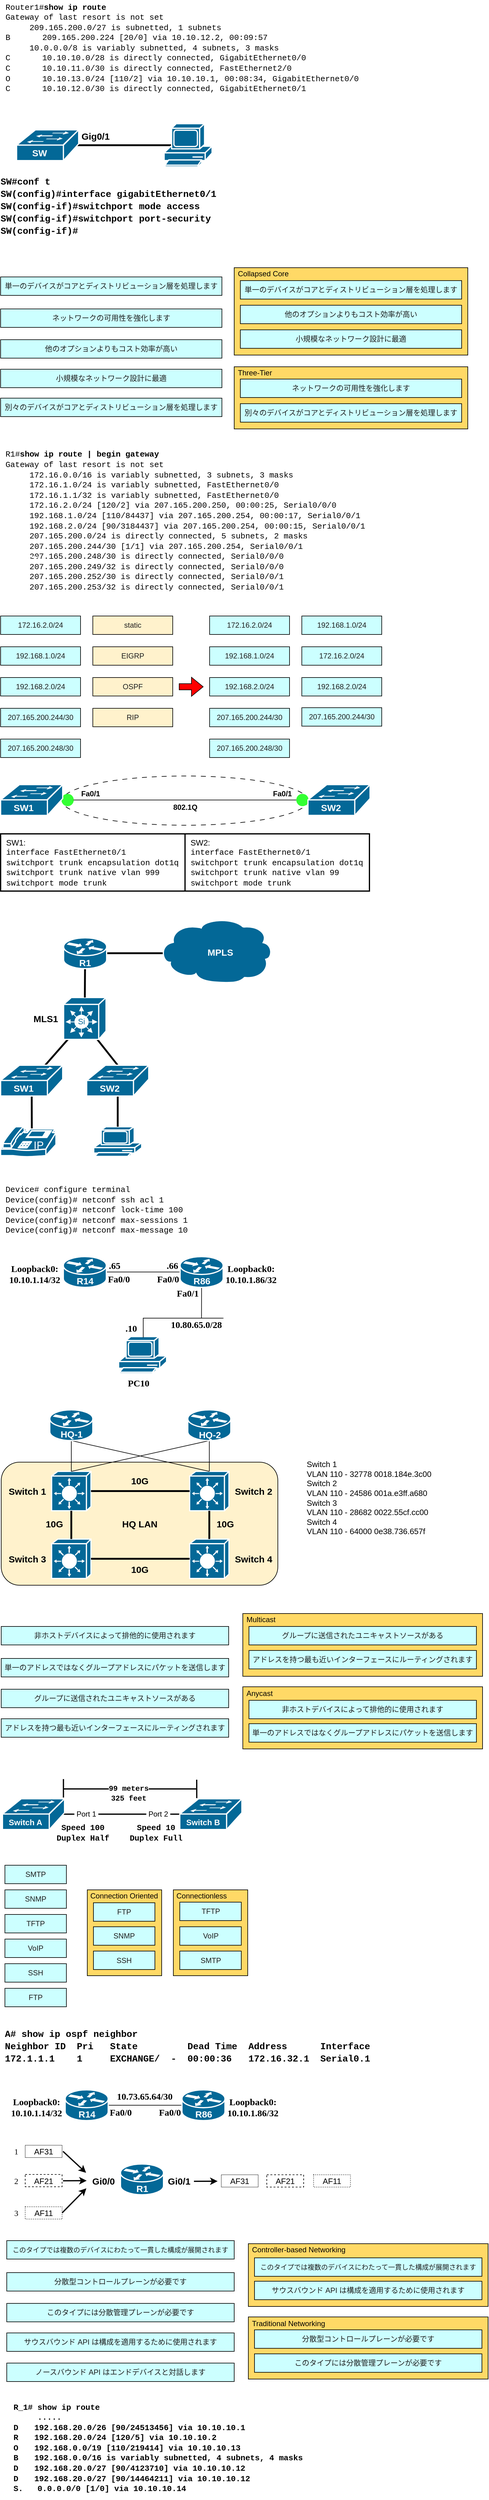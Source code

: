 <mxfile version="24.7.16">
  <diagram name="ページ1" id="WdKHYlEsHOR0ftOwkhKi">
    <mxGraphModel dx="739" dy="830" grid="1" gridSize="10" guides="1" tooltips="1" connect="1" arrows="1" fold="1" page="1" pageScale="1" pageWidth="827" pageHeight="1169" math="0" shadow="0">
      <root>
        <mxCell id="0" />
        <mxCell id="1" parent="0" />
        <mxCell id="BXQSAh4bt02OsCmG0Zf7-2" value="" style="group;fillColor=default;container=0;" vertex="1" connectable="0" parent="1">
          <mxGeometry x="20" y="220" width="370" height="185" as="geometry" />
        </mxCell>
        <mxCell id="BXQSAh4bt02OsCmG0Zf7-16" value="&lt;font face=&quot;Courier New&quot; style=&quot;font-size: 13px;&quot;&gt;Router1#&lt;b style=&quot;font-size: 13px;&quot;&gt;show ip route&lt;/b&gt;&lt;/font&gt;&lt;div style=&quot;font-size: 13px;&quot;&gt;&lt;font face=&quot;Courier New&quot; style=&quot;font-size: 13px;&quot;&gt;Gateway of last resort is not set&lt;/font&gt;&lt;/div&gt;&lt;div style=&quot;font-size: 13px;&quot;&gt;&lt;font face=&quot;Courier New&quot; style=&quot;font-size: 13px;&quot;&gt;　　　209.165.200.0/27 is subnetted, 1 subnets&lt;/font&gt;&lt;/div&gt;&lt;div style=&quot;font-size: 13px;&quot;&gt;&lt;font face=&quot;Courier New&quot; style=&quot;font-size: 13px;&quot;&gt;B　　　　&lt;span style=&quot;background-color: initial; font-size: 13px;&quot;&gt;209.165.200.224 [20/0] via 10.10.12.2, 00:09:57&lt;/span&gt;&lt;/font&gt;&lt;/div&gt;&lt;div style=&quot;font-size: 13px;&quot;&gt;&lt;font face=&quot;Courier New&quot; style=&quot;font-size: 13px;&quot;&gt;&lt;span style=&quot;background-color: initial; font-size: 13px;&quot;&gt;　　　10.0.0.0/8 is variably&amp;nbsp;&lt;/span&gt;&lt;span style=&quot;background-color: initial; font-size: 13px;&quot;&gt;subnetted, 4 subnets, 3 masks&lt;/span&gt;&lt;/font&gt;&lt;/div&gt;&lt;div style=&quot;font-size: 13px;&quot;&gt;&lt;font face=&quot;Courier New&quot; style=&quot;font-size: 13px;&quot;&gt;&lt;span style=&quot;background-color: initial; font-size: 13px;&quot;&gt;C　　　　10.10.10.0/28 is directly connected,&amp;nbsp;&lt;/span&gt;&lt;span style=&quot;background-color: initial; font-size: 13px;&quot;&gt;GigabitEthernet0/0&lt;/span&gt;&lt;/font&gt;&lt;/div&gt;&lt;div style=&quot;font-size: 13px;&quot;&gt;&lt;font face=&quot;Courier New&quot; style=&quot;font-size: 13px;&quot;&gt;C　　　　10.10.11.0/30 is directly connected,&amp;nbsp;&lt;span style=&quot;background-color: initial; font-size: 13px;&quot;&gt;FastEthernet2/0&lt;/span&gt;&lt;/font&gt;&lt;span style=&quot;font-family: IqUdmKDqk-wkpHSFeCwM; background-color: initial; font-size: 13px;&quot;&gt;&lt;br style=&quot;font-size: 13px;&quot;&gt;&lt;/span&gt;&lt;/div&gt;&lt;div style=&quot;font-size: 13px;&quot;&gt;&lt;font face=&quot;Courier New&quot; style=&quot;font-size: 13px;&quot;&gt;O&lt;span style=&quot;background-color: initial; font-size: 13px;&quot;&gt;　　　　10.10.13.0/24&amp;nbsp;&lt;/span&gt;&lt;span style=&quot;background-color: initial; font-size: 13px;&quot;&gt;[110/2] via 10.10.10.1, 00:08:34, GigabitEthernet0/0&lt;/span&gt;&lt;/font&gt;&lt;/div&gt;&lt;div style=&quot;font-size: 13px;&quot;&gt;&lt;font face=&quot;Courier New&quot; style=&quot;font-size: 13px;&quot;&gt;C　　　　10.10.12.0/30 is directly connected,&amp;nbsp;&lt;span style=&quot;background-color: initial; font-size: 13px;&quot;&gt;GigabitEthernet0/1&lt;/span&gt;&lt;/font&gt;&lt;br style=&quot;font-size: 13px;&quot;&gt;&lt;/div&gt;&lt;div style=&quot;font-size: 13px;&quot;&gt;&lt;font face=&quot;Courier New&quot; style=&quot;font-size: 13px;&quot;&gt;&lt;span style=&quot;background-color: initial; font-size: 13px;&quot;&gt;&lt;br style=&quot;font-size: 13px;&quot;&gt;&lt;/span&gt;&lt;/font&gt;&lt;/div&gt;&lt;div style=&quot;font-size: 13px;&quot;&gt;&lt;font face=&quot;Courier New&quot; style=&quot;font-size: 13px;&quot;&gt;&lt;span style=&quot;background-color: initial; font-size: 13px;&quot;&gt;&lt;br style=&quot;font-size: 13px;&quot;&gt;&lt;/span&gt;&lt;/font&gt;&lt;/div&gt;" style="shape=partialRectangle;connectable=0;fillColor=default;top=0;left=0;bottom=0;right=0;align=left;spacingLeft=6;overflow=hidden;whiteSpace=wrap;html=1;strokeWidth=1;fontSize=13;container=0;" vertex="1" parent="1">
          <mxGeometry x="20" y="20" width="610" height="170" as="geometry">
            <mxRectangle width="150" height="30" as="alternateBounds" />
          </mxGeometry>
        </mxCell>
        <mxCell id="BXQSAh4bt02OsCmG0Zf7-42" value="" style="group;fillColor=default;container=0;" vertex="1" connectable="0" parent="1">
          <mxGeometry x="20" y="454" width="760" height="262" as="geometry" />
        </mxCell>
        <mxCell id="BXQSAh4bt02OsCmG0Zf7-43" value="&lt;font face=&quot;Courier New&quot; style=&quot;font-size: 13px;&quot;&gt;R1#&lt;b style=&quot;font-size: 13px;&quot;&gt;show ip route | begin gateway&lt;/b&gt;&lt;/font&gt;&lt;div style=&quot;font-size: 13px;&quot;&gt;&lt;font face=&quot;Courier New&quot; style=&quot;font-size: 13px;&quot;&gt;Gateway of last resort is not set&lt;/font&gt;&lt;/div&gt;&lt;div style=&quot;font-size: 13px;&quot;&gt;&lt;font face=&quot;Courier New&quot; style=&quot;font-size: 13px;&quot;&gt;　　　172.16.0.0/16 is&amp;nbsp;&lt;/font&gt;&lt;span style=&quot;background-color: initial; font-family: &amp;quot;Courier New&amp;quot;;&quot;&gt;variably&amp;nbsp;&lt;/span&gt;&lt;span style=&quot;background-color: initial; font-family: &amp;quot;Courier New&amp;quot;;&quot;&gt;subnetted, 3 subnets, 3 masks&lt;/span&gt;&lt;/div&gt;&lt;div style=&quot;font-size: 13px;&quot;&gt;&lt;font face=&quot;Courier New&quot;&gt;　　　172.16.1.0/24 is&amp;nbsp;&lt;/font&gt;&lt;span style=&quot;background-color: initial; font-family: &amp;quot;Courier New&amp;quot;;&quot;&gt;variably&amp;nbsp;&lt;/span&gt;&lt;span style=&quot;background-color: initial; font-family: &amp;quot;Courier New&amp;quot;;&quot;&gt;subnetted,&amp;nbsp;&lt;/span&gt;&lt;span style=&quot;font-family: &amp;quot;Courier New&amp;quot;; background-color: initial;&quot;&gt;FastEthernet0/0&lt;/span&gt;&lt;span style=&quot;background-color: initial; font-family: &amp;quot;Courier New&amp;quot;;&quot;&gt;&lt;br&gt;&lt;/span&gt;&lt;/div&gt;&lt;div style=&quot;font-size: 13px;&quot;&gt;&lt;font face=&quot;Courier New&quot;&gt;　　　172.16.1.1/32 is&amp;nbsp;&lt;/font&gt;&lt;span style=&quot;background-color: initial; font-family: &amp;quot;Courier New&amp;quot;;&quot;&gt;variably&amp;nbsp;&lt;/span&gt;&lt;span style=&quot;background-color: initial; font-family: &amp;quot;Courier New&amp;quot;;&quot;&gt;subnetted,&amp;nbsp;&lt;/span&gt;&lt;span style=&quot;font-family: &amp;quot;Courier New&amp;quot;; background-color: initial;&quot;&gt;FastEthernet0/0&lt;/span&gt;&lt;span style=&quot;background-color: initial; font-family: &amp;quot;Courier New&amp;quot;;&quot;&gt;&lt;br&gt;&lt;/span&gt;&lt;/div&gt;&lt;div style=&quot;font-size: 13px;&quot;&gt;&lt;font face=&quot;Courier New&quot;&gt;　　　172.16.2.0/24&amp;nbsp;&lt;/font&gt;&lt;span style=&quot;font-family: &amp;quot;Courier New&amp;quot;; background-color: initial;&quot;&gt;[120/2] via 207.165.200.250, 00:00:25, Serial0/0/0&lt;/span&gt;&lt;span style=&quot;font-family: &amp;quot;Courier New&amp;quot;; background-color: initial;&quot;&gt;&lt;br&gt;&lt;/span&gt;&lt;/div&gt;&lt;div style=&quot;font-size: 13px;&quot;&gt;&lt;font face=&quot;Courier New&quot;&gt;　　　192.168.1.0/24&amp;nbsp;&lt;/font&gt;&lt;span style=&quot;background-color: initial; font-family: &amp;quot;Courier New&amp;quot;;&quot;&gt;[110/84437] via 207.165.200.254, 00:00:17, Serial0/0/1&lt;/span&gt;&lt;span style=&quot;font-family: &amp;quot;Courier New&amp;quot;; background-color: initial;&quot;&gt;&lt;br&gt;&lt;/span&gt;&lt;/div&gt;&lt;div style=&quot;font-size: 13px;&quot;&gt;&lt;font face=&quot;Courier New&quot;&gt;　　　192.168.2.0/24&amp;nbsp;&lt;/font&gt;&lt;span style=&quot;background-color: initial; font-family: &amp;quot;Courier New&amp;quot;;&quot;&gt;[90/3184437] via 207.165.200.254, 00:00:15, Serial0/0/1&lt;/span&gt;&lt;span style=&quot;background-color: initial; font-family: &amp;quot;Courier New&amp;quot;;&quot;&gt;&lt;br&gt;&lt;/span&gt;&lt;/div&gt;&lt;div style=&quot;font-size: 13px;&quot;&gt;&lt;span style=&quot;font-family: &amp;quot;Courier New&amp;quot;; background-color: initial;&quot;&gt;　　　207.165.200.0/24 is directly connected,&amp;nbsp;&lt;/span&gt;&lt;span style=&quot;font-family: &amp;quot;Courier New&amp;quot;; background-color: initial;&quot;&gt;5 subnets, 2 masks&lt;/span&gt;&lt;span style=&quot;background-color: initial; font-family: &amp;quot;Courier New&amp;quot;;&quot;&gt;&lt;br&gt;&lt;/span&gt;&lt;/div&gt;&lt;div style=&quot;font-size: 13px;&quot;&gt;&lt;font face=&quot;Courier New&quot;&gt;　　　&lt;/font&gt;&lt;span style=&quot;font-family: &amp;quot;Courier New&amp;quot;;&quot;&gt;207.165.200.244&lt;/span&gt;&lt;font face=&quot;Courier New&quot;&gt;/30&amp;nbsp;&lt;/font&gt;&lt;span style=&quot;background-color: initial; font-family: &amp;quot;Courier New&amp;quot;;&quot;&gt;[1/1] via 207.165.200.254, Serial0/0/1&lt;/span&gt;&lt;span style=&quot;font-family: &amp;quot;Courier New&amp;quot;; background-color: initial;&quot;&gt;&lt;br&gt;&lt;/span&gt;&lt;/div&gt;&lt;div style=&quot;font-size: 13px;&quot;&gt;&lt;font face=&quot;Courier New&quot;&gt;　　　&lt;/font&gt;&lt;span style=&quot;font-family: &amp;quot;Courier New&amp;quot;;&quot;&gt;207.165.200.248&lt;/span&gt;&lt;font face=&quot;Courier New&quot;&gt;/30&amp;nbsp;&lt;/font&gt;&lt;span style=&quot;font-family: &amp;quot;Courier New&amp;quot;; background-color: initial;&quot;&gt;is directly connected,&amp;nbsp;&lt;/span&gt;&lt;span style=&quot;font-family: &amp;quot;Courier New&amp;quot;; background-color: initial;&quot;&gt;Serial0/0/0&lt;/span&gt;&lt;span style=&quot;background-color: initial; font-family: &amp;quot;Courier New&amp;quot;;&quot;&gt;&lt;br&gt;&lt;/span&gt;&lt;/div&gt;&lt;div style=&quot;font-size: 13px;&quot;&gt;&lt;font face=&quot;Courier New&quot;&gt;　　　&lt;/font&gt;&lt;span style=&quot;font-family: &amp;quot;Courier New&amp;quot;;&quot;&gt;207.165.200.249&lt;/span&gt;&lt;font face=&quot;Courier New&quot;&gt;/32&amp;nbsp;&lt;/font&gt;&lt;span style=&quot;background-color: initial; font-family: &amp;quot;Courier New&amp;quot;;&quot;&gt;is directly connected,&amp;nbsp;&lt;/span&gt;&lt;span style=&quot;background-color: initial; font-family: &amp;quot;Courier New&amp;quot;;&quot;&gt;Serial0/0/0&lt;/span&gt;&lt;span style=&quot;font-family: &amp;quot;Courier New&amp;quot;; background-color: initial;&quot;&gt;&lt;br&gt;&lt;/span&gt;&lt;/div&gt;&lt;div style=&quot;font-size: 13px;&quot;&gt;&lt;font face=&quot;Courier New&quot;&gt;　　　&lt;/font&gt;&lt;span style=&quot;font-family: &amp;quot;Courier New&amp;quot;;&quot;&gt;207.165.200.252&lt;/span&gt;&lt;font face=&quot;Courier New&quot;&gt;/30&amp;nbsp;&lt;/font&gt;&lt;span style=&quot;background-color: initial; font-family: &amp;quot;Courier New&amp;quot;;&quot;&gt;is directly connected,&amp;nbsp;&lt;/span&gt;&lt;span style=&quot;background-color: initial; font-family: &amp;quot;Courier New&amp;quot;;&quot;&gt;Serial0/0/1&lt;/span&gt;&lt;span style=&quot;background-color: initial; font-family: &amp;quot;Courier New&amp;quot;;&quot;&gt;&lt;br&gt;&lt;/span&gt;&lt;/div&gt;&lt;div style=&quot;font-size: 13px;&quot;&gt;&lt;font face=&quot;Courier New&quot;&gt;　　　&lt;/font&gt;&lt;span style=&quot;font-family: &amp;quot;Courier New&amp;quot;;&quot;&gt;207.165.200.253&lt;/span&gt;&lt;font face=&quot;Courier New&quot;&gt;/32&amp;nbsp;&lt;/font&gt;&lt;span style=&quot;background-color: initial; font-family: &amp;quot;Courier New&amp;quot;;&quot;&gt;is directly connected,&amp;nbsp;&lt;/span&gt;&lt;span style=&quot;background-color: initial; font-family: &amp;quot;Courier New&amp;quot;;&quot;&gt;Serial0/0/1&lt;/span&gt;&lt;span style=&quot;background-color: initial; font-family: &amp;quot;Courier New&amp;quot;;&quot;&gt;&lt;br&gt;&lt;/span&gt;&lt;/div&gt;" style="shape=partialRectangle;connectable=0;fillColor=default;top=0;left=0;bottom=0;right=0;align=left;spacingLeft=6;overflow=hidden;whiteSpace=wrap;html=1;strokeWidth=1;fontSize=13;container=0;" vertex="1" parent="1">
          <mxGeometry x="20" y="740" width="620" height="250" as="geometry">
            <mxRectangle width="150" height="30" as="alternateBounds" />
          </mxGeometry>
        </mxCell>
        <mxCell id="BXQSAh4bt02OsCmG0Zf7-80" value="" style="group;fillColor=default;container=0;" vertex="1" connectable="0" parent="1">
          <mxGeometry x="20" y="1020" width="620" height="230" as="geometry" />
        </mxCell>
        <mxCell id="BXQSAh4bt02OsCmG0Zf7-163" value="&lt;div style=&quot;font-size: 13px;&quot;&gt;&lt;font face=&quot;Courier New&quot;&gt;Device# configure terminal&lt;/font&gt;&lt;/div&gt;&lt;div style=&quot;font-size: 13px;&quot;&gt;&lt;font face=&quot;Courier New&quot;&gt;Device(config)# netconf ssh acl 1&lt;/font&gt;&lt;br&gt;&lt;/div&gt;&lt;div style=&quot;font-size: 13px;&quot;&gt;&lt;font face=&quot;Courier New&quot;&gt;Device(config)#&amp;nbsp;&lt;span style=&quot;background-color: initial;&quot;&gt;netconf&lt;/span&gt;&lt;span style=&quot;background-color: initial;&quot;&gt;&amp;nbsp;lock-time 100&lt;/span&gt;&lt;/font&gt;&lt;br&gt;&lt;/div&gt;&lt;div style=&quot;font-size: 13px;&quot;&gt;&lt;font face=&quot;Courier New&quot;&gt;Device(config)#&amp;nbsp;&lt;span style=&quot;background-color: initial;&quot;&gt;netconf&lt;/span&gt;&lt;span style=&quot;background-color: initial;&quot;&gt;&amp;nbsp;max-sessions 1&lt;/span&gt;&lt;/font&gt;&lt;br&gt;&lt;/div&gt;&lt;div style=&quot;font-size: 13px;&quot;&gt;&lt;font face=&quot;Courier New&quot;&gt;Device(config)#&amp;nbsp;&lt;span style=&quot;background-color: initial;&quot;&gt;netconf&lt;/span&gt;&lt;span style=&quot;background-color: initial;&quot;&gt;&amp;nbsp;max-message 10&lt;/span&gt;&lt;/font&gt;&lt;br&gt;&lt;/div&gt;" style="shape=partialRectangle;connectable=0;top=0;left=0;bottom=0;right=0;align=left;spacingLeft=6;overflow=hidden;whiteSpace=wrap;html=1;strokeWidth=1;fontSize=13;shadow=0;fillColor=default;container=0;" vertex="1" parent="1">
          <mxGeometry x="20" y="1940" width="320" height="90" as="geometry">
            <mxRectangle width="150" height="30" as="alternateBounds" />
          </mxGeometry>
        </mxCell>
        <mxCell id="BXQSAh4bt02OsCmG0Zf7-184" value="" style="group;fillColor=default;container=0;" vertex="1" connectable="0" parent="1">
          <mxGeometry x="20" y="2060" width="462" height="221" as="geometry" />
        </mxCell>
        <mxCell id="BXQSAh4bt02OsCmG0Zf7-217" value="&lt;div style=&quot;font-size: 13px;&quot;&gt;&lt;font&gt;Switch 1&lt;/font&gt;&lt;/div&gt;&lt;div style=&quot;font-size: 13px;&quot;&gt;&lt;font&gt;VLAN 110 - 32778 0018.184e.3c00&lt;/font&gt;&lt;/div&gt;&lt;div style=&quot;font-size: 13px;&quot;&gt;&lt;div&gt;&lt;font&gt;Switch 2&lt;/font&gt;&lt;/div&gt;&lt;div&gt;&lt;font&gt;VLAN 110 - 24586 001a.e3ff.a680&lt;/font&gt;&lt;/div&gt;&lt;div&gt;&lt;div&gt;&lt;font&gt;Switch 3&lt;/font&gt;&lt;/div&gt;&lt;div&gt;&lt;font&gt;VLAN 110 - 28682 0022.55cf.cc00&lt;/font&gt;&lt;/div&gt;&lt;/div&gt;&lt;div&gt;&lt;div&gt;&lt;font&gt;Switch 4&lt;/font&gt;&lt;/div&gt;&lt;div&gt;&lt;font&gt;VLAN 110 - 64000 0e38.736.657f&lt;/font&gt;&lt;/div&gt;&lt;/div&gt;&lt;/div&gt;" style="shape=partialRectangle;connectable=0;top=0;left=0;bottom=0;right=0;align=left;spacingLeft=6;overflow=hidden;whiteSpace=wrap;html=1;strokeWidth=1;fontSize=13;shadow=0;fillColor=default;fontFamily=Helvetica;container=0;" vertex="1" parent="1">
          <mxGeometry x="510" y="2382.5" width="220" height="140" as="geometry">
            <mxRectangle width="150" height="30" as="alternateBounds" />
          </mxGeometry>
        </mxCell>
        <mxCell id="eIWNhzSYCameiWDgtXZN-7" value="" style="endArrow=none;html=1;rounded=0;entryX=0.16;entryY=0.5;entryDx=0;entryDy=0;entryPerimeter=0;exitX=0.891;exitY=0.5;exitDx=0;exitDy=0;exitPerimeter=0;strokeWidth=3;" parent="1" source="eIWNhzSYCameiWDgtXZN-2" target="eIWNhzSYCameiWDgtXZN-5" edge="1">
          <mxGeometry width="50" height="50" relative="1" as="geometry">
            <mxPoint x="376" y="650" as="sourcePoint" />
            <mxPoint x="376" y="260" as="targetPoint" />
          </mxGeometry>
        </mxCell>
        <mxCell id="eIWNhzSYCameiWDgtXZN-5" value="" style="shape=mxgraph.cisco.computers_and_peripherals.pc;html=1;pointerEvents=1;dashed=0;fillColor=#036897;strokeColor=#ffffff;strokeWidth=2;verticalLabelPosition=bottom;verticalAlign=top;align=center;outlineConnect=0;container=0;" parent="1" vertex="1">
          <mxGeometry x="286" y="220" width="78" height="70" as="geometry" />
        </mxCell>
        <mxCell id="eIWNhzSYCameiWDgtXZN-9" value="Gig0/1" style="text;html=1;align=center;verticalAlign=middle;resizable=0;points=[];autosize=1;strokeColor=none;fillColor=none;fontSize=15;fontStyle=1;container=0;" parent="1" vertex="1">
          <mxGeometry x="139" y="225" width="70" height="30" as="geometry" />
        </mxCell>
        <mxCell id="BXQSAh4bt02OsCmG0Zf7-1" value="&lt;font face=&quot;Courier New&quot; style=&quot;font-size: 15px;&quot;&gt;&lt;b&gt;SW#conf t&lt;/b&gt;&lt;/font&gt;&lt;div style=&quot;font-size: 15px;&quot;&gt;&lt;span style=&quot;font-variant-ligatures: common-ligatures;&quot;&gt;&lt;b&gt;&lt;font face=&quot;Courier New&quot;&gt;SW(config)#interface gigabitEthernet0/1&lt;/font&gt;&lt;/b&gt;&lt;/span&gt;&lt;/div&gt;&lt;div style=&quot;font-size: 15px;&quot;&gt;&lt;font face=&quot;Courier New&quot;&gt;&lt;b&gt;&lt;span style=&quot;font-variant-ligatures: common-ligatures;&quot;&gt;SW(config-if)&lt;/span&gt;&lt;span style=&quot;font-variant-ligatures: common-ligatures;&quot;&gt;#&lt;/span&gt;&lt;span style=&quot;font-variant-ligatures: common-ligatures;&quot;&gt;switchport mode access&lt;/span&gt;&lt;/b&gt;&lt;/font&gt;&lt;/div&gt;&lt;div style=&quot;font-size: 15px;&quot;&gt;&lt;font face=&quot;Courier New&quot;&gt;&lt;b&gt;&lt;span style=&quot;font-variant-ligatures: common-ligatures;&quot;&gt;SW(config-if)&lt;/span&gt;&lt;span style=&quot;font-variant-ligatures: common-ligatures;&quot;&gt;#&lt;/span&gt;&lt;span style=&quot;font-variant-ligatures: common-ligatures;&quot;&gt;switchport&amp;nbsp;&lt;/span&gt;&lt;span style=&quot;font-variant-ligatures: common-ligatures; background-color: initial;&quot;&gt;port-security&lt;/span&gt;&lt;/b&gt;&lt;/font&gt;&lt;/div&gt;&lt;div style=&quot;font-size: 15px;&quot;&gt;&lt;font face=&quot;Courier New&quot;&gt;&lt;b&gt;&lt;span style=&quot;font-variant-ligatures: common-ligatures;&quot;&gt;SW(config-if)&lt;/span&gt;&lt;span style=&quot;font-variant-ligatures: common-ligatures;&quot;&gt;#&lt;/span&gt;&lt;/b&gt;&lt;/font&gt;&lt;/div&gt;" style="text;html=1;align=left;verticalAlign=middle;resizable=0;points=[];autosize=1;strokeColor=none;fillColor=none;spacing=0;spacingLeft=0;container=0;" vertex="1" parent="1">
          <mxGeometry x="20" y="305" width="370" height="100" as="geometry" />
        </mxCell>
        <mxCell id="eIWNhzSYCameiWDgtXZN-2" value="" style="shape=mxgraph.cisco.switches.workgroup_switch;html=1;pointerEvents=1;dashed=0;fillColor=#036897;strokeColor=#ffffff;strokeWidth=2;verticalLabelPosition=bottom;verticalAlign=top;align=center;outlineConnect=0;container=0;" parent="1" vertex="1">
          <mxGeometry x="46" y="230" width="101" height="50" as="geometry" />
        </mxCell>
        <mxCell id="eIWNhzSYCameiWDgtXZN-6" value="&lt;font style=&quot;font-size: 15px;&quot;&gt;&lt;b&gt;SW&lt;/b&gt;&lt;/font&gt;" style="text;html=1;align=center;verticalAlign=middle;resizable=0;points=[];autosize=1;strokeColor=none;fillColor=none;fontColor=#FFFFFF;container=0;" parent="1" vertex="1">
          <mxGeometry x="58" y="252" width="50" height="30" as="geometry" />
        </mxCell>
        <mxCell id="BXQSAh4bt02OsCmG0Zf7-35" value="&lt;font style=&quot;font-size: 12px;&quot;&gt;&lt;span style=&quot;color: rgb(31, 31, 31); font-family: inherit;&quot;&gt;単一のデバイスがコアとディストリビューション層を処理します&lt;/span&gt;&lt;/font&gt;" style="text;strokeColor=default;fillColor=#CCFFFF;spacingLeft=4;spacingRight=4;overflow=hidden;rotatable=0;points=[[0,0.5],[1,0.5]];portConstraint=eastwest;fontSize=12;whiteSpace=wrap;html=1;verticalAlign=middle;labelBackgroundColor=none;align=center;container=0;" vertex="1" parent="1">
          <mxGeometry x="20" y="469" width="360" height="30" as="geometry" />
        </mxCell>
        <mxCell id="BXQSAh4bt02OsCmG0Zf7-36" value="&lt;font style=&quot;font-size: 12px;&quot;&gt;&lt;span style=&quot;color: rgb(31, 31, 31); font-family: inherit;&quot;&gt;他のオプションよりもコスト効率が高い&lt;/span&gt;&lt;/font&gt;" style="text;strokeColor=default;fillColor=#CCFFFF;spacingLeft=4;spacingRight=4;overflow=hidden;rotatable=0;points=[[0,0.5],[1,0.5]];portConstraint=eastwest;fontSize=12;whiteSpace=wrap;html=1;verticalAlign=middle;labelBackgroundColor=none;align=center;container=0;" vertex="1" parent="1">
          <mxGeometry x="20" y="571" width="360" height="30" as="geometry" />
        </mxCell>
        <mxCell id="BXQSAh4bt02OsCmG0Zf7-37" value="&lt;font style=&quot;font-size: 12px;&quot;&gt;&lt;span style=&quot;color: rgb(31, 31, 31); font-family: inherit;&quot;&gt;ネットワークの可用性を強化します&lt;/span&gt;&lt;/font&gt;" style="text;strokeColor=default;fillColor=#CCFFFF;spacingLeft=4;spacingRight=4;overflow=hidden;rotatable=0;points=[[0,0.5],[1,0.5]];portConstraint=eastwest;fontSize=12;whiteSpace=wrap;html=1;verticalAlign=middle;labelBackgroundColor=none;align=center;container=0;" vertex="1" parent="1">
          <mxGeometry x="20" y="521" width="360" height="30" as="geometry" />
        </mxCell>
        <mxCell id="BXQSAh4bt02OsCmG0Zf7-38" value="&lt;font style=&quot;font-size: 12px;&quot;&gt;&lt;span style=&quot;color: rgb(31, 31, 31); font-family: inherit;&quot;&gt;小規模なネットワーク設計に最適&lt;/span&gt;&lt;/font&gt;" style="text;strokeColor=default;fillColor=#CCFFFF;spacingLeft=4;spacingRight=4;overflow=hidden;rotatable=0;points=[[0,0.5],[1,0.5]];portConstraint=eastwest;fontSize=12;whiteSpace=wrap;html=1;verticalAlign=middle;labelBackgroundColor=none;align=center;container=0;" vertex="1" parent="1">
          <mxGeometry x="20" y="619" width="360" height="30" as="geometry" />
        </mxCell>
        <mxCell id="BXQSAh4bt02OsCmG0Zf7-39" value="&lt;font style=&quot;font-size: 12px;&quot;&gt;&lt;span style=&quot;color: rgb(31, 31, 31); font-family: inherit;&quot;&gt;別々のデバイスがコアとディストリビューション層を処理します&lt;/span&gt;&lt;/font&gt;" style="text;strokeColor=default;fillColor=#CCFFFF;spacingLeft=4;spacingRight=4;overflow=hidden;rotatable=0;points=[[0,0.5],[1,0.5]];portConstraint=eastwest;fontSize=12;whiteSpace=wrap;html=1;verticalAlign=middle;labelBackgroundColor=none;align=center;container=0;" vertex="1" parent="1">
          <mxGeometry x="20" y="666" width="360" height="30" as="geometry" />
        </mxCell>
        <mxCell id="BXQSAh4bt02OsCmG0Zf7-22" value="" style="rounded=0;whiteSpace=wrap;html=1;fillColor=#FFD966;container=0;" vertex="1" parent="1">
          <mxGeometry x="400" y="454" width="380" height="142" as="geometry" />
        </mxCell>
        <mxCell id="BXQSAh4bt02OsCmG0Zf7-18" value="&lt;font style=&quot;font-size: 12px;&quot;&gt;&lt;span style=&quot;color: rgb(31, 31, 31); font-family: inherit;&quot;&gt;単一のデバイスがコアとディストリビューション層を処理します&lt;/span&gt;&lt;/font&gt;" style="text;strokeColor=default;fillColor=#CCFFFF;spacingLeft=4;spacingRight=4;overflow=hidden;rotatable=0;points=[[0,0.5],[1,0.5]];portConstraint=eastwest;fontSize=12;whiteSpace=wrap;html=1;verticalAlign=middle;labelBackgroundColor=none;align=center;container=0;" vertex="1" parent="1">
          <mxGeometry x="410" y="475" width="360" height="30" as="geometry" />
        </mxCell>
        <mxCell id="BXQSAh4bt02OsCmG0Zf7-19" value="&lt;pre style=&quot;line-height: 32px; border: none; padding: 2px 0.14em 2px 0px; position: relative; margin-top: -2px; margin-bottom: -2px; resize: none; font-family: inherit; overflow: hidden; width: 270px; text-wrap: wrap; overflow-wrap: break-word; color: rgb(31, 31, 31);&quot; aria-label=&quot;訳文: ネットワークの可用性を強化します&quot; dir=&quot;ltr&quot; data-ved=&quot;2ahUKEwis_e6OneqIAxUJcPUHHTcVHmYQ3ewLegQICBAU&quot; id=&quot;tw-target-text&quot; data-placeholder=&quot;翻訳&quot; class=&quot;tw-data-text tw-text-large tw-ta&quot;&gt;&lt;br&gt;&lt;/pre&gt;" style="text;strokeColor=none;fillColor=none;spacingLeft=4;spacingRight=4;overflow=hidden;rotatable=0;points=[[0,0.5],[1,0.5]];portConstraint=eastwest;fontSize=12;whiteSpace=wrap;html=1;verticalAlign=middle;labelBackgroundColor=none;container=0;" vertex="1" parent="1">
          <mxGeometry x="410" y="514" width="210" height="30" as="geometry" />
        </mxCell>
        <mxCell id="BXQSAh4bt02OsCmG0Zf7-25" value="Collapsed Core" style="text;strokeColor=none;fillColor=none;spacingLeft=4;spacingRight=4;overflow=hidden;rotatable=0;points=[[0,0.5],[1,0.5]];portConstraint=eastwest;fontSize=12;whiteSpace=wrap;html=1;verticalAlign=middle;container=0;" vertex="1" parent="1">
          <mxGeometry x="400" y="454" width="100" height="20" as="geometry" />
        </mxCell>
        <mxCell id="BXQSAh4bt02OsCmG0Zf7-28" value="&lt;font style=&quot;font-size: 12px;&quot;&gt;&lt;span style=&quot;color: rgb(31, 31, 31); font-family: inherit;&quot;&gt;他のオプションよりもコスト効率が高い&lt;/span&gt;&lt;/font&gt;" style="text;strokeColor=default;fillColor=#CCFFFF;spacingLeft=4;spacingRight=4;overflow=hidden;rotatable=0;points=[[0,0.5],[1,0.5]];portConstraint=eastwest;fontSize=12;whiteSpace=wrap;html=1;verticalAlign=middle;labelBackgroundColor=none;align=center;container=0;" vertex="1" parent="1">
          <mxGeometry x="410" y="515" width="360" height="30" as="geometry" />
        </mxCell>
        <mxCell id="BXQSAh4bt02OsCmG0Zf7-32" value="&lt;font style=&quot;font-size: 12px;&quot;&gt;&lt;span style=&quot;color: rgb(31, 31, 31); font-family: inherit;&quot;&gt;小規模なネットワーク設計に最適&lt;/span&gt;&lt;/font&gt;" style="text;strokeColor=default;fillColor=#CCFFFF;spacingLeft=4;spacingRight=4;overflow=hidden;rotatable=0;points=[[0,0.5],[1,0.5]];portConstraint=eastwest;fontSize=12;whiteSpace=wrap;html=1;verticalAlign=middle;labelBackgroundColor=none;align=center;container=0;" vertex="1" parent="1">
          <mxGeometry x="410" y="555" width="360" height="30" as="geometry" />
        </mxCell>
        <mxCell id="BXQSAh4bt02OsCmG0Zf7-33" value="" style="rounded=0;whiteSpace=wrap;html=1;fillColor=#FFD966;container=0;" vertex="1" parent="1">
          <mxGeometry x="400" y="615" width="380" height="101" as="geometry" />
        </mxCell>
        <mxCell id="BXQSAh4bt02OsCmG0Zf7-27" value="&lt;font style=&quot;font-size: 12px;&quot;&gt;&lt;span style=&quot;color: rgb(31, 31, 31); font-family: inherit;&quot;&gt;ネットワークの可用性を強化します&lt;/span&gt;&lt;/font&gt;" style="text;strokeColor=default;fillColor=#CCFFFF;spacingLeft=4;spacingRight=4;overflow=hidden;rotatable=0;points=[[0,0.5],[1,0.5]];portConstraint=eastwest;fontSize=12;whiteSpace=wrap;html=1;verticalAlign=middle;labelBackgroundColor=none;align=center;container=0;" vertex="1" parent="1">
          <mxGeometry x="410" y="635" width="360" height="30" as="geometry" />
        </mxCell>
        <mxCell id="BXQSAh4bt02OsCmG0Zf7-30" value="&lt;font style=&quot;font-size: 12px;&quot;&gt;&lt;span style=&quot;color: rgb(31, 31, 31); font-family: inherit;&quot;&gt;別々のデバイスがコアとディストリビューション層を処理します&lt;/span&gt;&lt;/font&gt;" style="text;strokeColor=default;fillColor=#CCFFFF;spacingLeft=4;spacingRight=4;overflow=hidden;rotatable=0;points=[[0,0.5],[1,0.5]];portConstraint=eastwest;fontSize=12;whiteSpace=wrap;html=1;verticalAlign=middle;labelBackgroundColor=none;align=center;container=0;" vertex="1" parent="1">
          <mxGeometry x="410" y="675" width="360" height="30" as="geometry" />
        </mxCell>
        <mxCell id="BXQSAh4bt02OsCmG0Zf7-34" value="Three-Tier" style="text;strokeColor=none;fillColor=none;spacingLeft=4;spacingRight=4;overflow=hidden;rotatable=0;points=[[0,0.5],[1,0.5]];portConstraint=eastwest;fontSize=12;whiteSpace=wrap;html=1;verticalAlign=middle;container=0;" vertex="1" parent="1">
          <mxGeometry x="400" y="615" width="100" height="19" as="geometry" />
        </mxCell>
        <mxCell id="BXQSAh4bt02OsCmG0Zf7-44" value="&lt;font style=&quot;font-size: 12px;&quot;&gt;&lt;span style=&quot;color: rgb(31, 31, 31); font-family: inherit;&quot;&gt;172.16.2.0/24&lt;/span&gt;&lt;/font&gt;" style="text;strokeColor=default;fillColor=#CCFFFF;spacingLeft=4;spacingRight=4;overflow=hidden;rotatable=0;points=[[0,0.5],[1,0.5]];portConstraint=eastwest;fontSize=12;whiteSpace=wrap;html=1;verticalAlign=middle;labelBackgroundColor=none;align=center;container=0;" vertex="1" parent="1">
          <mxGeometry x="20" y="1020" width="130" height="30" as="geometry" />
        </mxCell>
        <mxCell id="BXQSAh4bt02OsCmG0Zf7-45" value="&lt;font style=&quot;font-size: 12px;&quot;&gt;&lt;span style=&quot;color: rgb(31, 31, 31); font-family: inherit;&quot;&gt;192.168.2.0/24&lt;/span&gt;&lt;/font&gt;" style="text;strokeColor=default;fillColor=#CCFFFF;spacingLeft=4;spacingRight=4;overflow=hidden;rotatable=0;points=[[0,0.5],[1,0.5]];portConstraint=eastwest;fontSize=12;whiteSpace=wrap;html=1;verticalAlign=middle;labelBackgroundColor=none;align=center;container=0;" vertex="1" parent="1">
          <mxGeometry x="20" y="1120" width="130" height="30" as="geometry" />
        </mxCell>
        <mxCell id="BXQSAh4bt02OsCmG0Zf7-46" value="&lt;font style=&quot;font-size: 12px;&quot;&gt;&lt;span style=&quot;color: rgb(31, 31, 31); font-family: inherit;&quot;&gt;192.168.1.0/24&lt;/span&gt;&lt;/font&gt;" style="text;strokeColor=default;fillColor=#CCFFFF;spacingLeft=4;spacingRight=4;overflow=hidden;rotatable=0;points=[[0,0.5],[1,0.5]];portConstraint=eastwest;fontSize=12;whiteSpace=wrap;html=1;verticalAlign=middle;labelBackgroundColor=none;align=center;container=0;" vertex="1" parent="1">
          <mxGeometry x="20" y="1070" width="130" height="30" as="geometry" />
        </mxCell>
        <mxCell id="BXQSAh4bt02OsCmG0Zf7-47" value="&lt;font style=&quot;font-size: 12px;&quot;&gt;&lt;span style=&quot;color: rgb(31, 31, 31); font-family: inherit;&quot;&gt;207.165.200.244/30&lt;/span&gt;&lt;/font&gt;" style="text;strokeColor=default;fillColor=#CCFFFF;spacingLeft=4;spacingRight=4;overflow=hidden;rotatable=0;points=[[0,0.5],[1,0.5]];portConstraint=eastwest;fontSize=12;whiteSpace=wrap;html=1;verticalAlign=middle;labelBackgroundColor=none;align=center;container=0;" vertex="1" parent="1">
          <mxGeometry x="20" y="1170" width="130" height="30" as="geometry" />
        </mxCell>
        <mxCell id="BXQSAh4bt02OsCmG0Zf7-48" value="&lt;font style=&quot;font-size: 12px;&quot;&gt;&lt;span style=&quot;color: rgb(31, 31, 31); font-family: inherit;&quot;&gt;207.165.200.248/30&lt;/span&gt;&lt;/font&gt;" style="text;strokeColor=default;fillColor=#CCFFFF;spacingLeft=4;spacingRight=4;overflow=hidden;rotatable=0;points=[[0,0.5],[1,0.5]];portConstraint=eastwest;fontSize=12;whiteSpace=wrap;html=1;verticalAlign=middle;labelBackgroundColor=none;align=center;container=0;" vertex="1" parent="1">
          <mxGeometry x="20" y="1220" width="130" height="30" as="geometry" />
        </mxCell>
        <mxCell id="BXQSAh4bt02OsCmG0Zf7-60" value="&lt;font color=&quot;#1f1f1f&quot;&gt;static&lt;/font&gt;" style="text;strokeColor=default;fillColor=#FFF2CC;spacingLeft=4;spacingRight=4;overflow=hidden;rotatable=0;points=[[0,0.5],[1,0.5]];portConstraint=eastwest;fontSize=12;whiteSpace=wrap;html=1;verticalAlign=middle;labelBackgroundColor=none;align=center;container=0;" vertex="1" parent="1">
          <mxGeometry x="170" y="1020" width="130" height="30" as="geometry" />
        </mxCell>
        <mxCell id="BXQSAh4bt02OsCmG0Zf7-61" value="&lt;font style=&quot;font-size: 12px;&quot;&gt;&lt;span style=&quot;color: rgb(31, 31, 31); font-family: inherit;&quot;&gt;OSPF&lt;/span&gt;&lt;/font&gt;" style="text;strokeColor=default;fillColor=#FFF2CC;spacingLeft=4;spacingRight=4;overflow=hidden;rotatable=0;points=[[0,0.5],[1,0.5]];portConstraint=eastwest;fontSize=12;whiteSpace=wrap;html=1;verticalAlign=middle;labelBackgroundColor=none;align=center;container=0;" vertex="1" parent="1">
          <mxGeometry x="170" y="1120" width="130" height="30" as="geometry" />
        </mxCell>
        <mxCell id="BXQSAh4bt02OsCmG0Zf7-62" value="&lt;font style=&quot;font-size: 12px;&quot;&gt;&lt;span style=&quot;color: rgb(31, 31, 31); font-family: inherit;&quot;&gt;EIGRP&lt;/span&gt;&lt;/font&gt;" style="text;strokeColor=default;fillColor=#FFF2CC;spacingLeft=4;spacingRight=4;overflow=hidden;rotatable=0;points=[[0,0.5],[1,0.5]];portConstraint=eastwest;fontSize=12;whiteSpace=wrap;html=1;verticalAlign=middle;labelBackgroundColor=none;align=center;container=0;" vertex="1" parent="1">
          <mxGeometry x="170" y="1070" width="130" height="30" as="geometry" />
        </mxCell>
        <mxCell id="BXQSAh4bt02OsCmG0Zf7-63" value="&lt;font style=&quot;font-size: 12px;&quot;&gt;&lt;span style=&quot;color: rgb(31, 31, 31); font-family: inherit;&quot;&gt;RIP&lt;/span&gt;&lt;/font&gt;" style="text;strokeColor=default;fillColor=#FFF2CC;spacingLeft=4;spacingRight=4;overflow=hidden;rotatable=0;points=[[0,0.5],[1,0.5]];portConstraint=eastwest;fontSize=12;whiteSpace=wrap;html=1;verticalAlign=middle;labelBackgroundColor=none;align=center;container=0;" vertex="1" parent="1">
          <mxGeometry x="170" y="1170" width="130" height="30" as="geometry" />
        </mxCell>
        <mxCell id="BXQSAh4bt02OsCmG0Zf7-64" value="&lt;font style=&quot;font-size: 12px;&quot;&gt;&lt;span style=&quot;color: rgb(31, 31, 31); font-family: inherit;&quot;&gt;172.16.2.0/24&lt;/span&gt;&lt;/font&gt;" style="text;strokeColor=default;fillColor=#CCFFFF;spacingLeft=4;spacingRight=4;overflow=hidden;rotatable=0;points=[[0,0.5],[1,0.5]];portConstraint=eastwest;fontSize=12;whiteSpace=wrap;html=1;verticalAlign=middle;labelBackgroundColor=none;align=center;container=0;" vertex="1" parent="1">
          <mxGeometry x="360" y="1020" width="130" height="30" as="geometry" />
        </mxCell>
        <mxCell id="BXQSAh4bt02OsCmG0Zf7-65" value="&lt;font style=&quot;font-size: 12px;&quot;&gt;&lt;span style=&quot;color: rgb(31, 31, 31); font-family: inherit;&quot;&gt;192.168.2.0/24&lt;/span&gt;&lt;/font&gt;" style="text;strokeColor=default;fillColor=#CCFFFF;spacingLeft=4;spacingRight=4;overflow=hidden;rotatable=0;points=[[0,0.5],[1,0.5]];portConstraint=eastwest;fontSize=12;whiteSpace=wrap;html=1;verticalAlign=middle;labelBackgroundColor=none;align=center;container=0;" vertex="1" parent="1">
          <mxGeometry x="360" y="1120" width="130" height="30" as="geometry" />
        </mxCell>
        <mxCell id="BXQSAh4bt02OsCmG0Zf7-66" value="&lt;font style=&quot;font-size: 12px;&quot;&gt;&lt;span style=&quot;color: rgb(31, 31, 31); font-family: inherit;&quot;&gt;192.168.1.0/24&lt;/span&gt;&lt;/font&gt;" style="text;strokeColor=default;fillColor=#CCFFFF;spacingLeft=4;spacingRight=4;overflow=hidden;rotatable=0;points=[[0,0.5],[1,0.5]];portConstraint=eastwest;fontSize=12;whiteSpace=wrap;html=1;verticalAlign=middle;labelBackgroundColor=none;align=center;container=0;" vertex="1" parent="1">
          <mxGeometry x="360" y="1070" width="130" height="30" as="geometry" />
        </mxCell>
        <mxCell id="BXQSAh4bt02OsCmG0Zf7-67" value="&lt;font style=&quot;font-size: 12px;&quot;&gt;&lt;span style=&quot;color: rgb(31, 31, 31); font-family: inherit;&quot;&gt;207.165.200.244/30&lt;/span&gt;&lt;/font&gt;" style="text;strokeColor=default;fillColor=#CCFFFF;spacingLeft=4;spacingRight=4;overflow=hidden;rotatable=0;points=[[0,0.5],[1,0.5]];portConstraint=eastwest;fontSize=12;whiteSpace=wrap;html=1;verticalAlign=middle;labelBackgroundColor=none;align=center;container=0;" vertex="1" parent="1">
          <mxGeometry x="360" y="1170" width="130" height="30" as="geometry" />
        </mxCell>
        <mxCell id="BXQSAh4bt02OsCmG0Zf7-68" value="&lt;font style=&quot;font-size: 12px;&quot;&gt;&lt;span style=&quot;color: rgb(31, 31, 31); font-family: inherit;&quot;&gt;207.165.200.248/30&lt;/span&gt;&lt;/font&gt;" style="text;strokeColor=default;fillColor=#CCFFFF;spacingLeft=4;spacingRight=4;overflow=hidden;rotatable=0;points=[[0,0.5],[1,0.5]];portConstraint=eastwest;fontSize=12;whiteSpace=wrap;html=1;verticalAlign=middle;labelBackgroundColor=none;align=center;container=0;" vertex="1" parent="1">
          <mxGeometry x="360" y="1220" width="130" height="30" as="geometry" />
        </mxCell>
        <mxCell id="BXQSAh4bt02OsCmG0Zf7-73" value="&lt;font style=&quot;font-size: 12px;&quot;&gt;&lt;span style=&quot;color: rgb(31, 31, 31); font-family: inherit;&quot;&gt;192.168.1.0/24&lt;/span&gt;&lt;/font&gt;" style="text;strokeColor=default;fillColor=#CCFFFF;spacingLeft=4;spacingRight=4;overflow=hidden;rotatable=0;points=[[0,0.5],[1,0.5]];portConstraint=eastwest;fontSize=12;whiteSpace=wrap;html=1;verticalAlign=middle;labelBackgroundColor=none;align=center;container=0;" vertex="1" parent="1">
          <mxGeometry x="510" y="1020" width="130" height="30" as="geometry" />
        </mxCell>
        <mxCell id="BXQSAh4bt02OsCmG0Zf7-74" value="&lt;font style=&quot;font-size: 12px;&quot;&gt;&lt;span style=&quot;color: rgb(31, 31, 31); font-family: inherit;&quot;&gt;172.16.2.0/24&lt;/span&gt;&lt;/font&gt;" style="text;strokeColor=default;fillColor=#CCFFFF;spacingLeft=4;spacingRight=4;overflow=hidden;rotatable=0;points=[[0,0.5],[1,0.5]];portConstraint=eastwest;fontSize=12;whiteSpace=wrap;html=1;verticalAlign=middle;labelBackgroundColor=none;align=center;container=0;" vertex="1" parent="1">
          <mxGeometry x="510" y="1070" width="130" height="30" as="geometry" />
        </mxCell>
        <mxCell id="BXQSAh4bt02OsCmG0Zf7-75" value="&lt;font style=&quot;font-size: 12px;&quot;&gt;&lt;span style=&quot;color: rgb(31, 31, 31); font-family: inherit;&quot;&gt;192.168.2.0/24&lt;/span&gt;&lt;/font&gt;" style="text;strokeColor=default;fillColor=#CCFFFF;spacingLeft=4;spacingRight=4;overflow=hidden;rotatable=0;points=[[0,0.5],[1,0.5]];portConstraint=eastwest;fontSize=12;whiteSpace=wrap;html=1;verticalAlign=middle;labelBackgroundColor=none;align=center;container=0;" vertex="1" parent="1">
          <mxGeometry x="510" y="1120" width="130" height="30" as="geometry" />
        </mxCell>
        <mxCell id="BXQSAh4bt02OsCmG0Zf7-76" value="&lt;font style=&quot;font-size: 12px;&quot;&gt;&lt;span style=&quot;color: rgb(31, 31, 31); font-family: inherit;&quot;&gt;207.165.200.244/30&lt;/span&gt;&lt;/font&gt;" style="text;strokeColor=default;fillColor=#CCFFFF;spacingLeft=4;spacingRight=4;overflow=hidden;rotatable=0;points=[[0,0.5],[1,0.5]];portConstraint=eastwest;fontSize=12;whiteSpace=wrap;html=1;verticalAlign=middle;labelBackgroundColor=none;align=center;container=0;" vertex="1" parent="1">
          <mxGeometry x="510" y="1169" width="130" height="30" as="geometry" />
        </mxCell>
        <mxCell id="BXQSAh4bt02OsCmG0Zf7-79" value="" style="shape=flexArrow;endArrow=classic;html=1;rounded=0;fillColor=#FF0000;" edge="1" parent="1">
          <mxGeometry width="50" height="50" relative="1" as="geometry">
            <mxPoint x="310" y="1135" as="sourcePoint" />
            <mxPoint x="350" y="1135" as="targetPoint" />
          </mxGeometry>
        </mxCell>
        <mxCell id="BXQSAh4bt02OsCmG0Zf7-83" value="&lt;font style=&quot;font-size: 15px;&quot;&gt;&lt;b&gt;SW&lt;/b&gt;&lt;/font&gt;" style="text;html=1;align=center;verticalAlign=middle;resizable=0;points=[];autosize=1;strokeColor=none;fillColor=none;fontColor=#FFFFFF;container=0;" vertex="1" parent="1">
          <mxGeometry x="52" y="912" width="50" height="30" as="geometry" />
        </mxCell>
        <mxCell id="BXQSAh4bt02OsCmG0Zf7-160" value="" style="group;fillColor=default;container=0;" vertex="1" connectable="0" parent="1">
          <mxGeometry x="20" y="1280" width="601" height="200" as="geometry" />
        </mxCell>
        <mxCell id="BXQSAh4bt02OsCmG0Zf7-136" value="" style="endArrow=none;html=1;rounded=0;exitX=0.98;exitY=0.5;exitDx=0;exitDy=0;exitPerimeter=0;entryX=0;entryY=0.5;entryDx=0;entryDy=0;entryPerimeter=0;" edge="1" parent="1" source="BXQSAh4bt02OsCmG0Zf7-112" target="BXQSAh4bt02OsCmG0Zf7-135">
          <mxGeometry width="50" height="50" relative="1" as="geometry">
            <mxPoint x="208.5" y="1319" as="sourcePoint" />
            <mxPoint x="429.5" y="1319" as="targetPoint" />
          </mxGeometry>
        </mxCell>
        <mxCell id="BXQSAh4bt02OsCmG0Zf7-131" value="" style="endArrow=none;html=1;rounded=0;exitX=0.98;exitY=0.5;exitDx=0;exitDy=0;exitPerimeter=0;entryX=0;entryY=0.5;entryDx=0;entryDy=0;entryPerimeter=0;" edge="1" parent="1" source="BXQSAh4bt02OsCmG0Zf7-137" target="BXQSAh4bt02OsCmG0Zf7-115">
          <mxGeometry width="50" height="50" relative="1" as="geometry">
            <mxPoint x="409.5" y="1354" as="sourcePoint" />
            <mxPoint x="459.5" y="1304" as="targetPoint" />
          </mxGeometry>
        </mxCell>
        <mxCell id="BXQSAh4bt02OsCmG0Zf7-132" value="" style="ellipse;whiteSpace=wrap;html=1;dashed=1;dashPattern=8 8;container=0;" vertex="1" parent="1">
          <mxGeometry x="120" y="1280" width="400" height="80" as="geometry" />
        </mxCell>
        <mxCell id="BXQSAh4bt02OsCmG0Zf7-133" value="Fa0/1" style="text;html=1;align=center;verticalAlign=middle;resizable=0;points=[];autosize=1;strokeColor=none;fillColor=none;fontSize=12;fontStyle=1;container=0;" vertex="1" parent="1">
          <mxGeometry x="141" y="1294" width="50" height="30" as="geometry" />
        </mxCell>
        <mxCell id="BXQSAh4bt02OsCmG0Zf7-134" value="802.1Q" style="text;html=1;align=center;verticalAlign=middle;resizable=0;points=[];autosize=1;strokeColor=none;fillColor=none;fontSize=12;fontStyle=1;container=0;" vertex="1" parent="1">
          <mxGeometry x="290" y="1316" width="60" height="30" as="geometry" />
        </mxCell>
        <mxCell id="BXQSAh4bt02OsCmG0Zf7-135" value="" style="ellipse;whiteSpace=wrap;html=1;aspect=fixed;fillColor=#33FF33;strokeColor=none;container=0;" vertex="1" parent="1">
          <mxGeometry x="119" y="1309" width="20" height="20" as="geometry" />
        </mxCell>
        <mxCell id="BXQSAh4bt02OsCmG0Zf7-138" value="" style="endArrow=none;html=1;rounded=0;exitX=0.98;exitY=0.5;exitDx=0;exitDy=0;exitPerimeter=0;entryX=0;entryY=0.5;entryDx=0;entryDy=0;entryPerimeter=0;" edge="1" parent="1" source="BXQSAh4bt02OsCmG0Zf7-135" target="BXQSAh4bt02OsCmG0Zf7-137">
          <mxGeometry width="50" height="50" relative="1" as="geometry">
            <mxPoint x="228.5" y="1319" as="sourcePoint" />
            <mxPoint x="429.5" y="1319" as="targetPoint" />
          </mxGeometry>
        </mxCell>
        <mxCell id="BXQSAh4bt02OsCmG0Zf7-137" value="" style="ellipse;whiteSpace=wrap;html=1;aspect=fixed;fillColor=#33FF33;strokeColor=none;container=0;" vertex="1" parent="1">
          <mxGeometry x="501" y="1309" width="20" height="20" as="geometry" />
        </mxCell>
        <mxCell id="BXQSAh4bt02OsCmG0Zf7-139" value="Fa0/1" style="text;html=1;align=center;verticalAlign=middle;resizable=0;points=[];autosize=1;strokeColor=none;fillColor=none;fontSize=12;fontStyle=1;container=0;" vertex="1" parent="1">
          <mxGeometry x="453" y="1294" width="50" height="30" as="geometry" />
        </mxCell>
        <mxCell id="BXQSAh4bt02OsCmG0Zf7-142" value="" style="rounded=0;whiteSpace=wrap;html=1;strokeWidth=2;container=0;" vertex="1" parent="1">
          <mxGeometry x="20" y="1374" width="300" height="93" as="geometry" />
        </mxCell>
        <mxCell id="BXQSAh4bt02OsCmG0Zf7-141" value="&lt;div style=&quot;font-size: 13px;&quot;&gt;&lt;span style=&quot;background-color: initial;&quot;&gt;&lt;font face=&quot;Helvetica&quot;&gt;SW1:&lt;/font&gt;&lt;/span&gt;&lt;/div&gt;&lt;div style=&quot;font-size: 13px;&quot;&gt;&lt;span style=&quot;background-color: initial; font-family: &amp;quot;Courier New&amp;quot;;&quot;&gt;interface FastEthernet0/1&lt;/span&gt;&lt;/div&gt;&lt;div style=&quot;font-size: 13px;&quot;&gt;&lt;span style=&quot;background-color: initial; font-family: &amp;quot;Courier New&amp;quot;;&quot;&gt;switchport trunk encapsulation dot1q&lt;/span&gt;&lt;/div&gt;&lt;div style=&quot;font-size: 13px;&quot;&gt;&lt;span style=&quot;font-family: &amp;quot;Courier New&amp;quot;;&quot;&gt;switchport trunk native vlan 999&lt;/span&gt;&lt;span style=&quot;background-color: initial; font-family: &amp;quot;Courier New&amp;quot;;&quot;&gt;&lt;br&gt;&lt;/span&gt;&lt;/div&gt;&lt;div style=&quot;font-size: 13px;&quot;&gt;&lt;span style=&quot;font-family: &amp;quot;Courier New&amp;quot;;&quot;&gt;switchport mode trunk&lt;/span&gt;&lt;span style=&quot;font-family: &amp;quot;Courier New&amp;quot;;&quot;&gt;&lt;br&gt;&lt;/span&gt;&lt;/div&gt;" style="shape=partialRectangle;connectable=0;top=0;left=0;bottom=0;right=0;align=left;spacingLeft=6;overflow=hidden;whiteSpace=wrap;html=1;strokeWidth=1;fontSize=13;shadow=0;fillColor=none;container=0;" vertex="1" parent="1">
          <mxGeometry x="21" y="1375.5" width="300" height="90" as="geometry">
            <mxRectangle width="150" height="30" as="alternateBounds" />
          </mxGeometry>
        </mxCell>
        <mxCell id="BXQSAh4bt02OsCmG0Zf7-145" value="" style="rounded=0;whiteSpace=wrap;html=1;strokeWidth=2;container=0;" vertex="1" parent="1">
          <mxGeometry x="320" y="1374" width="300" height="93" as="geometry" />
        </mxCell>
        <mxCell id="BXQSAh4bt02OsCmG0Zf7-146" value="&lt;div style=&quot;font-size: 13px;&quot;&gt;&lt;span style=&quot;background-color: initial;&quot;&gt;SW2:&lt;/span&gt;&lt;/div&gt;&lt;div style=&quot;font-size: 13px;&quot;&gt;&lt;span style=&quot;background-color: initial; font-family: &amp;quot;Courier New&amp;quot;;&quot;&gt;interface FastEthernet0/1&lt;/span&gt;&lt;/div&gt;&lt;div style=&quot;font-size: 13px;&quot;&gt;&lt;span style=&quot;background-color: initial; font-family: &amp;quot;Courier New&amp;quot;;&quot;&gt;switchport trunk encapsulation dot1q&lt;/span&gt;&lt;/div&gt;&lt;div style=&quot;font-size: 13px;&quot;&gt;&lt;span style=&quot;font-family: &amp;quot;Courier New&amp;quot;;&quot;&gt;switchport trunk native vlan 99&lt;/span&gt;&lt;span style=&quot;background-color: initial; font-family: &amp;quot;Courier New&amp;quot;;&quot;&gt;&lt;br&gt;&lt;/span&gt;&lt;/div&gt;&lt;div style=&quot;font-size: 13px;&quot;&gt;&lt;span style=&quot;font-family: &amp;quot;Courier New&amp;quot;;&quot;&gt;switchport mode trunk&lt;/span&gt;&lt;span style=&quot;font-family: &amp;quot;Courier New&amp;quot;;&quot;&gt;&lt;br&gt;&lt;/span&gt;&lt;/div&gt;" style="shape=partialRectangle;connectable=0;top=0;left=0;bottom=0;right=0;align=left;spacingLeft=6;overflow=hidden;whiteSpace=wrap;html=1;strokeWidth=2;fontSize=13;shadow=0;fillColor=none;container=0;" vertex="1" parent="1">
          <mxGeometry x="320.968" y="1376" width="290.323" height="90" as="geometry">
            <mxRectangle width="150" height="30" as="alternateBounds" />
          </mxGeometry>
        </mxCell>
        <mxCell id="BXQSAh4bt02OsCmG0Zf7-112" value="" style="shape=mxgraph.cisco.switches.workgroup_switch;html=1;pointerEvents=1;dashed=0;fillColor=#036897;strokeColor=#ffffff;strokeWidth=2;verticalLabelPosition=bottom;verticalAlign=top;align=center;outlineConnect=0;container=0;" vertex="1" parent="1">
          <mxGeometry x="20" y="1294" width="101" height="50" as="geometry" />
        </mxCell>
        <mxCell id="BXQSAh4bt02OsCmG0Zf7-113" value="&lt;font style=&quot;font-size: 15px;&quot;&gt;&lt;b&gt;SW1&lt;/b&gt;&lt;/font&gt;" style="text;html=1;align=center;verticalAlign=middle;resizable=0;points=[];autosize=1;strokeColor=none;fillColor=none;fontColor=#FFFFFF;container=0;" vertex="1" parent="1">
          <mxGeometry x="27" y="1316" width="60" height="30" as="geometry" />
        </mxCell>
        <mxCell id="BXQSAh4bt02OsCmG0Zf7-115" value="" style="shape=mxgraph.cisco.switches.workgroup_switch;html=1;pointerEvents=1;dashed=0;fillColor=#036897;strokeColor=#ffffff;strokeWidth=2;verticalLabelPosition=bottom;verticalAlign=top;align=center;outlineConnect=0;container=0;" vertex="1" parent="1">
          <mxGeometry x="520" y="1294" width="101" height="50" as="geometry" />
        </mxCell>
        <mxCell id="BXQSAh4bt02OsCmG0Zf7-116" value="&lt;font style=&quot;font-size: 15px;&quot;&gt;&lt;b&gt;SW2&lt;/b&gt;&lt;/font&gt;" style="text;html=1;align=center;verticalAlign=middle;resizable=0;points=[];autosize=1;strokeColor=none;fillColor=none;fontColor=#FFFFFF;container=0;" vertex="1" parent="1">
          <mxGeometry x="527" y="1316" width="60" height="30" as="geometry" />
        </mxCell>
        <mxCell id="BXQSAh4bt02OsCmG0Zf7-170" value="" style="endArrow=none;html=1;rounded=0;exitX=1;exitY=0.5;exitDx=0;exitDy=0;exitPerimeter=0;entryX=0;entryY=0.5;entryDx=0;entryDy=0;entryPerimeter=0;" edge="1" parent="1" source="BXQSAh4bt02OsCmG0Zf7-165" target="BXQSAh4bt02OsCmG0Zf7-168">
          <mxGeometry width="50" height="50" relative="1" as="geometry">
            <mxPoint x="212" y="2091" as="sourcePoint" />
            <mxPoint x="262" y="2041" as="targetPoint" />
          </mxGeometry>
        </mxCell>
        <mxCell id="BXQSAh4bt02OsCmG0Zf7-171" value="" style="shape=mxgraph.cisco.computers_and_peripherals.pc;html=1;pointerEvents=1;dashed=0;fillColor=#036897;strokeColor=#ffffff;strokeWidth=2;verticalLabelPosition=bottom;verticalAlign=top;align=center;outlineConnect=0;container=0;" vertex="1" parent="1">
          <mxGeometry x="212" y="2191" width="78" height="60" as="geometry" />
        </mxCell>
        <mxCell id="BXQSAh4bt02OsCmG0Zf7-172" value="" style="shape=partialRectangle;whiteSpace=wrap;html=1;bottom=0;right=0;fillColor=none;container=0;" vertex="1" parent="1">
          <mxGeometry x="252" y="2161" width="130" height="31" as="geometry" />
        </mxCell>
        <mxCell id="BXQSAh4bt02OsCmG0Zf7-173" value="&lt;font style=&quot;font-size: 15px;&quot;&gt;&lt;b&gt;.10&lt;/b&gt;&lt;/font&gt;" style="text;html=1;align=center;verticalAlign=middle;resizable=0;points=[];autosize=1;strokeColor=none;fillColor=none;fontColor=#000000;fontFamily=Times New Roman;container=0;" vertex="1" parent="1">
          <mxGeometry x="212" y="2162" width="40" height="30" as="geometry" />
        </mxCell>
        <mxCell id="BXQSAh4bt02OsCmG0Zf7-174" value="&lt;font style=&quot;font-size: 15px;&quot;&gt;&lt;b&gt;10.80.65.0/28&lt;/b&gt;&lt;/font&gt;" style="text;html=1;align=center;verticalAlign=middle;resizable=0;points=[];autosize=1;strokeColor=none;fillColor=none;fontColor=#000000;fontFamily=Times New Roman;container=0;" vertex="1" parent="1">
          <mxGeometry x="283" y="2155.5" width="110" height="30" as="geometry" />
        </mxCell>
        <mxCell id="BXQSAh4bt02OsCmG0Zf7-175" value="&lt;font style=&quot;font-size: 15px;&quot;&gt;&lt;b&gt;Fa0/1&lt;/b&gt;&lt;/font&gt;" style="text;html=1;align=center;verticalAlign=middle;resizable=0;points=[];autosize=1;strokeColor=none;fillColor=none;fontColor=#000000;fontFamily=Times New Roman;container=0;" vertex="1" parent="1">
          <mxGeometry x="293.5" y="2105" width="60" height="30" as="geometry" />
        </mxCell>
        <mxCell id="BXQSAh4bt02OsCmG0Zf7-176" value="" style="endArrow=none;html=1;rounded=0;exitX=0.68;exitY=0.033;exitDx=0;exitDy=0;exitPerimeter=0;" edge="1" parent="1">
          <mxGeometry width="50" height="50" relative="1" as="geometry">
            <mxPoint x="346.8" y="2160.99" as="sourcePoint" />
            <mxPoint x="346.934" y="2110" as="targetPoint" />
          </mxGeometry>
        </mxCell>
        <mxCell id="BXQSAh4bt02OsCmG0Zf7-177" value="&lt;font style=&quot;font-size: 15px;&quot;&gt;&lt;b&gt;Loopback0:&lt;/b&gt;&lt;/font&gt;&lt;div&gt;&lt;font style=&quot;font-size: 15px;&quot;&gt;&lt;b&gt;10.10.1.86/32&lt;/b&gt;&lt;/font&gt;&lt;/div&gt;" style="text;html=1;align=center;verticalAlign=middle;resizable=0;points=[];autosize=1;strokeColor=none;fillColor=none;fontColor=#000000;fontFamily=Times New Roman;container=0;" vertex="1" parent="1">
          <mxGeometry x="372" y="2063.5" width="110" height="50" as="geometry" />
        </mxCell>
        <mxCell id="BXQSAh4bt02OsCmG0Zf7-178" value="&lt;font style=&quot;font-size: 15px;&quot;&gt;&lt;b&gt;Loopback0:&lt;/b&gt;&lt;/font&gt;&lt;div&gt;&lt;font style=&quot;font-size: 15px;&quot;&gt;&lt;b&gt;10.10.1.14/32&lt;/b&gt;&lt;/font&gt;&lt;/div&gt;" style="text;html=1;align=center;verticalAlign=middle;resizable=0;points=[];autosize=1;strokeColor=none;fillColor=none;fontColor=#000000;fontFamily=Times New Roman;container=0;" vertex="1" parent="1">
          <mxGeometry x="20" y="2063.5" width="110" height="50" as="geometry" />
        </mxCell>
        <mxCell id="BXQSAh4bt02OsCmG0Zf7-179" value="&lt;font style=&quot;font-size: 15px;&quot;&gt;&lt;b&gt;PC10&lt;/b&gt;&lt;/font&gt;" style="text;html=1;align=center;verticalAlign=middle;resizable=0;points=[];autosize=1;strokeColor=none;fillColor=none;fontColor=#000000;fontFamily=Times New Roman;container=0;" vertex="1" parent="1">
          <mxGeometry x="213.5" y="2251" width="60" height="30" as="geometry" />
        </mxCell>
        <mxCell id="BXQSAh4bt02OsCmG0Zf7-180" value="&lt;font style=&quot;font-size: 15px;&quot;&gt;&lt;b&gt;Fa0/0&lt;/b&gt;&lt;/font&gt;" style="text;html=1;align=center;verticalAlign=middle;resizable=0;points=[];autosize=1;strokeColor=none;fillColor=none;fontColor=#000000;fontFamily=Times New Roman;container=0;" vertex="1" parent="1">
          <mxGeometry x="262" y="2081.5" width="60" height="30" as="geometry" />
        </mxCell>
        <mxCell id="BXQSAh4bt02OsCmG0Zf7-181" value="&lt;font style=&quot;font-size: 15px;&quot;&gt;&lt;b&gt;Fa0/0&lt;/b&gt;&lt;/font&gt;" style="text;html=1;align=center;verticalAlign=middle;resizable=0;points=[];autosize=1;strokeColor=none;fillColor=none;fontColor=#000000;fontFamily=Times New Roman;container=0;" vertex="1" parent="1">
          <mxGeometry x="182" y="2081.5" width="60" height="30" as="geometry" />
        </mxCell>
        <mxCell id="BXQSAh4bt02OsCmG0Zf7-182" value="&lt;font style=&quot;font-size: 15px;&quot;&gt;&lt;b&gt;.65&lt;/b&gt;&lt;/font&gt;" style="text;html=1;align=center;verticalAlign=middle;resizable=0;points=[];autosize=1;strokeColor=none;fillColor=none;fontColor=#000000;fontFamily=Times New Roman;container=0;" vertex="1" parent="1">
          <mxGeometry x="185" y="2060" width="40" height="30" as="geometry" />
        </mxCell>
        <mxCell id="BXQSAh4bt02OsCmG0Zf7-183" value="&lt;font style=&quot;font-size: 15px;&quot;&gt;&lt;b&gt;.66&lt;/b&gt;&lt;/font&gt;" style="text;html=1;align=center;verticalAlign=middle;resizable=0;points=[];autosize=1;strokeColor=none;fillColor=none;fontColor=#000000;fontFamily=Times New Roman;container=0;" vertex="1" parent="1">
          <mxGeometry x="278.5" y="2060" width="40" height="30" as="geometry" />
        </mxCell>
        <mxCell id="BXQSAh4bt02OsCmG0Zf7-165" value="" style="shape=mxgraph.cisco.routers.router;sketch=0;html=1;pointerEvents=1;dashed=0;fillColor=#036897;strokeColor=#ffffff;strokeWidth=2;verticalLabelPosition=bottom;verticalAlign=top;align=center;outlineConnect=0;container=0;" vertex="1" parent="1">
          <mxGeometry x="122" y="2061" width="70" height="50" as="geometry" />
        </mxCell>
        <mxCell id="BXQSAh4bt02OsCmG0Zf7-166" value="&lt;font style=&quot;font-size: 15px;&quot;&gt;&lt;b&gt;R14&lt;/b&gt;&lt;/font&gt;" style="text;html=1;align=center;verticalAlign=middle;resizable=0;points=[];autosize=1;strokeColor=none;fillColor=none;fontColor=#FFFFFF;container=0;" vertex="1" parent="1">
          <mxGeometry x="131.5" y="2085" width="50" height="30" as="geometry" />
        </mxCell>
        <mxCell id="BXQSAh4bt02OsCmG0Zf7-168" value="" style="shape=mxgraph.cisco.routers.router;sketch=0;html=1;pointerEvents=1;dashed=0;fillColor=#036897;strokeColor=#ffffff;strokeWidth=2;verticalLabelPosition=bottom;verticalAlign=top;align=center;outlineConnect=0;container=0;" vertex="1" parent="1">
          <mxGeometry x="312" y="2061" width="70" height="50" as="geometry" />
        </mxCell>
        <mxCell id="BXQSAh4bt02OsCmG0Zf7-169" value="&lt;font style=&quot;font-size: 15px;&quot;&gt;&lt;b&gt;R86&lt;/b&gt;&lt;/font&gt;" style="text;html=1;align=center;verticalAlign=middle;resizable=0;points=[];autosize=1;strokeColor=none;fillColor=none;fontColor=#FFFFFF;container=0;" vertex="1" parent="1">
          <mxGeometry x="321.5" y="2085" width="50" height="30" as="geometry" />
        </mxCell>
        <mxCell id="BXQSAh4bt02OsCmG0Zf7-282" value="" style="group;fillColor=default;" vertex="1" connectable="0" parent="1">
          <mxGeometry x="20" y="2910" width="392.5" height="112" as="geometry" />
        </mxCell>
        <mxCell id="BXQSAh4bt02OsCmG0Zf7-265" value="" style="endArrow=none;html=1;rounded=0;exitX=0.98;exitY=0.5;exitDx=0;exitDy=0;exitPerimeter=0;entryX=0;entryY=0.5;entryDx=0;entryDy=0;entryPerimeter=0;strokeWidth=2;" edge="1" parent="BXQSAh4bt02OsCmG0Zf7-282" source="BXQSAh4bt02OsCmG0Zf7-261" target="BXQSAh4bt02OsCmG0Zf7-263">
          <mxGeometry width="50" height="50" relative="1" as="geometry">
            <mxPoint x="132" y="60" as="sourcePoint" />
            <mxPoint x="182" y="10" as="targetPoint" />
          </mxGeometry>
        </mxCell>
        <mxCell id="BXQSAh4bt02OsCmG0Zf7-268" value="&amp;nbsp;Port 1&amp;nbsp;" style="edgeLabel;html=1;align=center;verticalAlign=middle;resizable=0;points=[];fontSize=12;" vertex="1" connectable="0" parent="BXQSAh4bt02OsCmG0Zf7-265">
          <mxGeometry x="-0.699" relative="1" as="geometry">
            <mxPoint x="8" as="offset" />
          </mxGeometry>
        </mxCell>
        <mxCell id="BXQSAh4bt02OsCmG0Zf7-269" value="&amp;nbsp;Port 2&amp;nbsp;" style="edgeLabel;html=1;align=center;verticalAlign=middle;resizable=0;points=[];fontSize=12;" vertex="1" connectable="0" parent="BXQSAh4bt02OsCmG0Zf7-265">
          <mxGeometry x="0.432" y="-1" relative="1" as="geometry">
            <mxPoint x="18" y="-1" as="offset" />
          </mxGeometry>
        </mxCell>
        <mxCell id="BXQSAh4bt02OsCmG0Zf7-266" value="" style="group" vertex="1" connectable="0" parent="BXQSAh4bt02OsCmG0Zf7-282">
          <mxGeometry x="288.5" y="32" width="104" height="53" as="geometry" />
        </mxCell>
        <mxCell id="BXQSAh4bt02OsCmG0Zf7-263" value="" style="shape=mxgraph.cisco.switches.workgroup_switch;html=1;pointerEvents=1;dashed=0;fillColor=#036897;strokeColor=#ffffff;strokeWidth=2;verticalLabelPosition=bottom;verticalAlign=top;align=center;outlineConnect=0;container=0;" vertex="1" parent="BXQSAh4bt02OsCmG0Zf7-266">
          <mxGeometry x="3" width="101" height="50" as="geometry" />
        </mxCell>
        <mxCell id="BXQSAh4bt02OsCmG0Zf7-264" value="&lt;font size=&quot;1&quot; style=&quot;&quot;&gt;&lt;b style=&quot;font-size: 13px;&quot;&gt;Switch B&lt;/b&gt;&lt;/font&gt;" style="text;html=1;align=center;verticalAlign=middle;resizable=0;points=[];autosize=1;strokeColor=none;fillColor=none;fontColor=#FFFFFF;container=0;" vertex="1" parent="BXQSAh4bt02OsCmG0Zf7-266">
          <mxGeometry y="23" width="80" height="30" as="geometry" />
        </mxCell>
        <mxCell id="BXQSAh4bt02OsCmG0Zf7-267" value="" style="group" vertex="1" connectable="0" parent="BXQSAh4bt02OsCmG0Zf7-282">
          <mxGeometry y="32" width="104" height="53" as="geometry" />
        </mxCell>
        <mxCell id="BXQSAh4bt02OsCmG0Zf7-261" value="" style="shape=mxgraph.cisco.switches.workgroup_switch;html=1;pointerEvents=1;dashed=0;fillColor=#036897;strokeColor=#ffffff;strokeWidth=2;verticalLabelPosition=bottom;verticalAlign=top;align=center;outlineConnect=0;container=0;" vertex="1" parent="BXQSAh4bt02OsCmG0Zf7-267">
          <mxGeometry x="3" width="101" height="50" as="geometry" />
        </mxCell>
        <mxCell id="BXQSAh4bt02OsCmG0Zf7-262" value="&lt;font size=&quot;1&quot; style=&quot;&quot;&gt;&lt;b style=&quot;font-size: 13px;&quot;&gt;Switch A&lt;/b&gt;&lt;/font&gt;" style="text;html=1;align=center;verticalAlign=middle;resizable=0;points=[];autosize=1;strokeColor=none;fillColor=none;fontColor=#FFFFFF;container=0;" vertex="1" parent="BXQSAh4bt02OsCmG0Zf7-267">
          <mxGeometry y="23" width="80" height="30" as="geometry" />
        </mxCell>
        <mxCell id="BXQSAh4bt02OsCmG0Zf7-270" value="&lt;div style=&quot;font-size: 13px;&quot;&gt;&lt;font face=&quot;Courier New&quot;&gt;Speed 100&lt;/font&gt;&lt;/div&gt;&lt;div style=&quot;font-size: 13px;&quot;&gt;&lt;font face=&quot;Courier New&quot;&gt;Duplex Half&lt;/font&gt;&lt;/div&gt;" style="shape=partialRectangle;connectable=0;top=0;left=0;bottom=0;right=0;align=center;spacingLeft=6;overflow=hidden;whiteSpace=wrap;html=1;strokeWidth=1;fontSize=13;shadow=0;fillColor=none;container=0;fontStyle=1" vertex="1" parent="BXQSAh4bt02OsCmG0Zf7-282">
          <mxGeometry x="78.5" y="62" width="104" height="50" as="geometry">
            <mxRectangle width="150" height="30" as="alternateBounds" />
          </mxGeometry>
        </mxCell>
        <mxCell id="BXQSAh4bt02OsCmG0Zf7-274" value="" style="endArrow=none;html=1;rounded=0;strokeWidth=2;" edge="1" parent="BXQSAh4bt02OsCmG0Zf7-282">
          <mxGeometry width="50" height="50" relative="1" as="geometry">
            <mxPoint x="102.2" y="30" as="sourcePoint" />
            <mxPoint x="102.2" as="targetPoint" />
          </mxGeometry>
        </mxCell>
        <mxCell id="BXQSAh4bt02OsCmG0Zf7-275" value="" style="endArrow=none;html=1;rounded=0;strokeWidth=2;" edge="1" parent="BXQSAh4bt02OsCmG0Zf7-282">
          <mxGeometry width="50" height="50" relative="1" as="geometry">
            <mxPoint x="319.1" y="31" as="sourcePoint" />
            <mxPoint x="319" y="1" as="targetPoint" />
          </mxGeometry>
        </mxCell>
        <mxCell id="BXQSAh4bt02OsCmG0Zf7-276" value="" style="endArrow=none;html=1;rounded=0;exitX=0.98;exitY=0.5;exitDx=0;exitDy=0;exitPerimeter=0;strokeWidth=2;" edge="1" parent="BXQSAh4bt02OsCmG0Zf7-282">
          <mxGeometry width="50" height="50" relative="1" as="geometry">
            <mxPoint x="103" y="16" as="sourcePoint" />
            <mxPoint x="319" y="16" as="targetPoint" />
          </mxGeometry>
        </mxCell>
        <mxCell id="BXQSAh4bt02OsCmG0Zf7-279" value="99 meters" style="edgeLabel;html=1;align=center;verticalAlign=middle;resizable=0;points=[];fontFamily=Courier New;fontSize=12;fontStyle=1" vertex="1" connectable="0" parent="BXQSAh4bt02OsCmG0Zf7-276">
          <mxGeometry x="-0.039" y="2" relative="1" as="geometry">
            <mxPoint x="1" y="2" as="offset" />
          </mxGeometry>
        </mxCell>
        <mxCell id="BXQSAh4bt02OsCmG0Zf7-280" value="325 feet" style="edgeLabel;html=1;align=center;verticalAlign=middle;resizable=0;points=[];fontFamily=Courier New;fontSize=12;fontStyle=1" vertex="1" connectable="0" parent="BXQSAh4bt02OsCmG0Zf7-282">
          <mxGeometry x="207.996" y="32" as="geometry" />
        </mxCell>
        <mxCell id="BXQSAh4bt02OsCmG0Zf7-281" value="&lt;div style=&quot;font-size: 13px;&quot;&gt;&lt;font face=&quot;Courier New&quot;&gt;Speed 10&lt;/font&gt;&lt;/div&gt;&lt;div style=&quot;font-size: 13px;&quot;&gt;&lt;font face=&quot;Courier New&quot;&gt;Duplex Full&lt;/font&gt;&lt;/div&gt;" style="shape=partialRectangle;connectable=0;top=0;left=0;bottom=0;right=0;align=center;spacingLeft=6;overflow=hidden;whiteSpace=wrap;html=1;strokeWidth=1;fontSize=13;shadow=0;fillColor=none;container=0;fontStyle=1" vertex="1" parent="BXQSAh4bt02OsCmG0Zf7-282">
          <mxGeometry x="198" y="62" width="104" height="50" as="geometry">
            <mxRectangle width="150" height="30" as="alternateBounds" />
          </mxGeometry>
        </mxCell>
        <mxCell id="BXQSAh4bt02OsCmG0Zf7-323" value="&lt;font face=&quot;Courier New&quot; style=&quot;font-size: 15px;&quot;&gt;&lt;b&gt;A# show ip ospf neighbor&lt;/b&gt;&lt;/font&gt;&lt;div style=&quot;font-size: 15px;&quot;&gt;&lt;font face=&quot;Courier New&quot;&gt;&lt;span style=&quot;font-variant-ligatures: common-ligatures;&quot;&gt;&lt;b&gt;Neighbor ID&amp;nbsp; Pri&amp;nbsp; &amp;nbsp;State&amp;nbsp; &amp;nbsp; &amp;nbsp; &amp;nbsp; &amp;nbsp;Dead Time&amp;nbsp; Address&amp;nbsp; &amp;nbsp; &amp;nbsp; Interface&lt;/b&gt;&lt;/span&gt;&lt;/font&gt;&lt;/div&gt;&lt;div style=&quot;font-size: 15px;&quot;&gt;&lt;font face=&quot;Courier New&quot;&gt;&lt;span style=&quot;font-variant-ligatures: common-ligatures;&quot;&gt;&lt;b&gt;172.1.1.1&amp;nbsp; &amp;nbsp; 1&amp;nbsp; &amp;nbsp; &amp;nbsp;EXCHANGE/&amp;nbsp; -&amp;nbsp; 00:00:36&amp;nbsp; &amp;nbsp;172.16.32.1&amp;nbsp; Serial0.1&lt;/b&gt;&lt;/span&gt;&lt;/font&gt;&lt;/div&gt;" style="text;html=1;align=left;verticalAlign=middle;resizable=0;points=[];autosize=1;strokeColor=none;fillColor=default;spacing=0;spacingLeft=0;container=0;" vertex="1" parent="1">
          <mxGeometry x="27" y="3310" width="610" height="70" as="geometry" />
        </mxCell>
        <mxCell id="BXQSAh4bt02OsCmG0Zf7-353" value="" style="group;fillColor=default;" vertex="1" connectable="0" parent="1">
          <mxGeometry x="23" y="3410" width="462" height="59" as="geometry" />
        </mxCell>
        <mxCell id="BXQSAh4bt02OsCmG0Zf7-335" value="" style="endArrow=none;html=1;rounded=0;exitX=1;exitY=0.5;exitDx=0;exitDy=0;exitPerimeter=0;entryX=0;entryY=0.5;entryDx=0;entryDy=0;entryPerimeter=0;" edge="1" parent="BXQSAh4bt02OsCmG0Zf7-353" source="BXQSAh4bt02OsCmG0Zf7-349" target="BXQSAh4bt02OsCmG0Zf7-351">
          <mxGeometry width="50" height="50" relative="1" as="geometry">
            <mxPoint x="192" y="35" as="sourcePoint" />
            <mxPoint x="242" y="-15" as="targetPoint" />
          </mxGeometry>
        </mxCell>
        <mxCell id="BXQSAh4bt02OsCmG0Zf7-339" value="&lt;font style=&quot;font-size: 15px;&quot;&gt;&lt;b&gt;10.73.65.64/30&lt;/b&gt;&lt;/font&gt;" style="text;html=1;align=center;verticalAlign=middle;resizable=0;points=[];autosize=1;strokeColor=none;fillColor=none;fontColor=#000000;fontFamily=Times New Roman;container=0;" vertex="1" parent="BXQSAh4bt02OsCmG0Zf7-353">
          <mxGeometry x="176" width="110" height="30" as="geometry" />
        </mxCell>
        <mxCell id="BXQSAh4bt02OsCmG0Zf7-342" value="&lt;font style=&quot;font-size: 15px;&quot;&gt;&lt;b&gt;Loopback0:&lt;/b&gt;&lt;/font&gt;&lt;div&gt;&lt;font style=&quot;font-size: 15px;&quot;&gt;&lt;b&gt;10.10.1.86/32&lt;/b&gt;&lt;/font&gt;&lt;/div&gt;" style="text;html=1;align=center;verticalAlign=middle;resizable=0;points=[];autosize=1;strokeColor=none;fillColor=none;fontColor=#000000;fontFamily=Times New Roman;container=0;" vertex="1" parent="BXQSAh4bt02OsCmG0Zf7-353">
          <mxGeometry x="352" y="7.5" width="110" height="50" as="geometry" />
        </mxCell>
        <mxCell id="BXQSAh4bt02OsCmG0Zf7-343" value="&lt;font style=&quot;font-size: 15px;&quot;&gt;&lt;b&gt;Loopback0:&lt;/b&gt;&lt;/font&gt;&lt;div&gt;&lt;font style=&quot;font-size: 15px;&quot;&gt;&lt;b&gt;10.10.1.14/32&lt;/b&gt;&lt;/font&gt;&lt;/div&gt;" style="text;html=1;align=center;verticalAlign=middle;resizable=0;points=[];autosize=1;strokeColor=none;fillColor=none;fontColor=#000000;fontFamily=Times New Roman;container=0;" vertex="1" parent="BXQSAh4bt02OsCmG0Zf7-353">
          <mxGeometry y="7.5" width="110" height="50" as="geometry" />
        </mxCell>
        <mxCell id="BXQSAh4bt02OsCmG0Zf7-345" value="&lt;font style=&quot;font-size: 15px;&quot;&gt;&lt;b&gt;Fa0/0&lt;/b&gt;&lt;/font&gt;" style="text;html=1;align=center;verticalAlign=middle;resizable=0;points=[];autosize=1;strokeColor=none;fillColor=none;fontColor=#000000;fontFamily=Times New Roman;container=0;" vertex="1" parent="BXQSAh4bt02OsCmG0Zf7-353">
          <mxGeometry x="242" y="25.5" width="60" height="30" as="geometry" />
        </mxCell>
        <mxCell id="BXQSAh4bt02OsCmG0Zf7-346" value="&lt;font style=&quot;font-size: 15px;&quot;&gt;&lt;b&gt;Fa0/0&lt;/b&gt;&lt;/font&gt;" style="text;html=1;align=center;verticalAlign=middle;resizable=0;points=[];autosize=1;strokeColor=none;fillColor=none;fontColor=#000000;fontFamily=Times New Roman;container=0;" vertex="1" parent="BXQSAh4bt02OsCmG0Zf7-353">
          <mxGeometry x="162" y="25.5" width="60" height="30" as="geometry" />
        </mxCell>
        <mxCell id="BXQSAh4bt02OsCmG0Zf7-349" value="" style="shape=mxgraph.cisco.routers.router;sketch=0;html=1;pointerEvents=1;dashed=0;fillColor=#036897;strokeColor=#ffffff;strokeWidth=2;verticalLabelPosition=bottom;verticalAlign=top;align=center;outlineConnect=0;container=0;" vertex="1" parent="BXQSAh4bt02OsCmG0Zf7-353">
          <mxGeometry x="102" y="5" width="70" height="50" as="geometry" />
        </mxCell>
        <mxCell id="BXQSAh4bt02OsCmG0Zf7-350" value="&lt;font style=&quot;font-size: 15px;&quot;&gt;&lt;b&gt;R14&lt;/b&gt;&lt;/font&gt;" style="text;html=1;align=center;verticalAlign=middle;resizable=0;points=[];autosize=1;strokeColor=none;fillColor=none;fontColor=#FFFFFF;container=0;" vertex="1" parent="BXQSAh4bt02OsCmG0Zf7-353">
          <mxGeometry x="111.5" y="29" width="50" height="30" as="geometry" />
        </mxCell>
        <mxCell id="BXQSAh4bt02OsCmG0Zf7-351" value="" style="shape=mxgraph.cisco.routers.router;sketch=0;html=1;pointerEvents=1;dashed=0;fillColor=#036897;strokeColor=#ffffff;strokeWidth=2;verticalLabelPosition=bottom;verticalAlign=top;align=center;outlineConnect=0;container=0;" vertex="1" parent="BXQSAh4bt02OsCmG0Zf7-353">
          <mxGeometry x="292" y="5" width="70" height="50" as="geometry" />
        </mxCell>
        <mxCell id="BXQSAh4bt02OsCmG0Zf7-352" value="&lt;font style=&quot;font-size: 15px;&quot;&gt;&lt;b&gt;R86&lt;/b&gt;&lt;/font&gt;" style="text;html=1;align=center;verticalAlign=middle;resizable=0;points=[];autosize=1;strokeColor=none;fillColor=none;fontColor=#FFFFFF;container=0;" vertex="1" parent="BXQSAh4bt02OsCmG0Zf7-353">
          <mxGeometry x="301.5" y="29" width="50" height="30" as="geometry" />
        </mxCell>
        <mxCell id="BXQSAh4bt02OsCmG0Zf7-381" value="" style="group;fillColor=default;" vertex="1" connectable="0" parent="1">
          <mxGeometry x="30" y="3500" width="560.13" height="130" as="geometry" />
        </mxCell>
        <mxCell id="BXQSAh4bt02OsCmG0Zf7-359" value="&lt;span style=&quot;font-size: 15px;&quot;&gt;&lt;b&gt;&lt;font&gt;Gi0/0&lt;/font&gt;&lt;/b&gt;&lt;/span&gt;" style="text;html=1;align=center;verticalAlign=middle;resizable=0;points=[];autosize=1;strokeColor=none;fillColor=none;fontColor=#000000;fontFamily=Helvetica;container=0;" vertex="1" parent="BXQSAh4bt02OsCmG0Zf7-381">
          <mxGeometry x="126.5" y="48" width="60" height="30" as="geometry" />
        </mxCell>
        <mxCell id="BXQSAh4bt02OsCmG0Zf7-362" value="" style="shape=mxgraph.cisco.routers.router;sketch=0;html=1;pointerEvents=1;dashed=0;fillColor=#036897;strokeColor=#ffffff;strokeWidth=2;verticalLabelPosition=bottom;verticalAlign=top;align=center;outlineConnect=0;container=0;" vertex="1" parent="BXQSAh4bt02OsCmG0Zf7-381">
          <mxGeometry x="185" y="35.5" width="70" height="50" as="geometry" />
        </mxCell>
        <mxCell id="BXQSAh4bt02OsCmG0Zf7-363" value="&lt;font style=&quot;font-size: 15px;&quot;&gt;&lt;b&gt;R1&lt;/b&gt;&lt;/font&gt;" style="text;html=1;align=center;verticalAlign=middle;resizable=0;points=[];autosize=1;strokeColor=none;fillColor=none;fontColor=#FFFFFF;container=0;" vertex="1" parent="BXQSAh4bt02OsCmG0Zf7-381">
          <mxGeometry x="199.5" y="59.5" width="40" height="30" as="geometry" />
        </mxCell>
        <mxCell id="BXQSAh4bt02OsCmG0Zf7-367" value="&lt;span style=&quot;font-size: 15px;&quot;&gt;&lt;b&gt;&lt;font&gt;Gi0/1&lt;/font&gt;&lt;/b&gt;&lt;/span&gt;" style="text;html=1;align=center;verticalAlign=middle;resizable=0;points=[];autosize=1;strokeColor=none;fillColor=none;fontColor=#000000;fontFamily=Helvetica;container=0;" vertex="1" parent="BXQSAh4bt02OsCmG0Zf7-381">
          <mxGeometry x="250" y="48" width="60" height="30" as="geometry" />
        </mxCell>
        <mxCell id="BXQSAh4bt02OsCmG0Zf7-368" value="" style="endArrow=classic;html=1;rounded=0;fontSize=11;strokeWidth=2;" edge="1" parent="BXQSAh4bt02OsCmG0Zf7-381">
          <mxGeometry width="50" height="50" relative="1" as="geometry">
            <mxPoint x="304.5" y="63.63" as="sourcePoint" />
            <mxPoint x="343" y="63.5" as="targetPoint" />
          </mxGeometry>
        </mxCell>
        <mxCell id="BXQSAh4bt02OsCmG0Zf7-369" value="&lt;font style=&quot;font-size: 13px;&quot;&gt;AF31&lt;/font&gt;" style="rounded=0;whiteSpace=wrap;html=1;dashed=1;dashPattern=1 1;" vertex="1" parent="BXQSAh4bt02OsCmG0Zf7-381">
          <mxGeometry x="349" y="53" width="60" height="20" as="geometry" />
        </mxCell>
        <mxCell id="BXQSAh4bt02OsCmG0Zf7-370" value="&lt;font style=&quot;font-size: 13px;&quot;&gt;AF21&lt;/font&gt;" style="rounded=0;whiteSpace=wrap;html=1;dashed=1;" vertex="1" parent="BXQSAh4bt02OsCmG0Zf7-381">
          <mxGeometry x="423" y="53" width="60" height="20" as="geometry" />
        </mxCell>
        <mxCell id="BXQSAh4bt02OsCmG0Zf7-371" value="&lt;font style=&quot;font-size: 13px;&quot;&gt;AF11&lt;/font&gt;" style="rounded=0;whiteSpace=wrap;html=1;dashed=1;dashPattern=1 2;" vertex="1" parent="BXQSAh4bt02OsCmG0Zf7-381">
          <mxGeometry x="499.13" y="53" width="60" height="20" as="geometry" />
        </mxCell>
        <mxCell id="BXQSAh4bt02OsCmG0Zf7-372" value="&lt;font style=&quot;font-size: 13px;&quot;&gt;AF31&lt;/font&gt;" style="rounded=0;whiteSpace=wrap;html=1;dashed=1;dashPattern=1 1;" vertex="1" parent="BXQSAh4bt02OsCmG0Zf7-381">
          <mxGeometry x="30" y="5" width="60" height="20" as="geometry" />
        </mxCell>
        <mxCell id="BXQSAh4bt02OsCmG0Zf7-373" value="&lt;font style=&quot;font-size: 13px;&quot;&gt;AF21&lt;/font&gt;" style="rounded=0;whiteSpace=wrap;html=1;dashed=1;" vertex="1" parent="BXQSAh4bt02OsCmG0Zf7-381">
          <mxGeometry x="30" y="52.5" width="60" height="20" as="geometry" />
        </mxCell>
        <mxCell id="BXQSAh4bt02OsCmG0Zf7-374" value="&lt;font style=&quot;font-size: 13px;&quot;&gt;AF11&lt;/font&gt;" style="rounded=0;whiteSpace=wrap;html=1;dashed=1;dashPattern=1 2;" vertex="1" parent="BXQSAh4bt02OsCmG0Zf7-381">
          <mxGeometry x="30" y="105" width="60" height="20" as="geometry" />
        </mxCell>
        <mxCell id="BXQSAh4bt02OsCmG0Zf7-375" value="" style="endArrow=classic;html=1;rounded=0;fontSize=11;strokeWidth=2;" edge="1" parent="BXQSAh4bt02OsCmG0Zf7-381">
          <mxGeometry width="50" height="50" relative="1" as="geometry">
            <mxPoint x="91.5" y="62.76" as="sourcePoint" />
            <mxPoint x="130" y="62.63" as="targetPoint" />
          </mxGeometry>
        </mxCell>
        <mxCell id="BXQSAh4bt02OsCmG0Zf7-376" value="" style="endArrow=classic;html=1;rounded=0;fontSize=11;strokeWidth=2;entryX=0.042;entryY=0.06;entryDx=0;entryDy=0;entryPerimeter=0;" edge="1" parent="BXQSAh4bt02OsCmG0Zf7-381" target="BXQSAh4bt02OsCmG0Zf7-359">
          <mxGeometry width="50" height="50" relative="1" as="geometry">
            <mxPoint x="91.5" y="15" as="sourcePoint" />
            <mxPoint x="130" y="62.63" as="targetPoint" />
          </mxGeometry>
        </mxCell>
        <mxCell id="BXQSAh4bt02OsCmG0Zf7-377" value="" style="endArrow=classic;html=1;rounded=0;fontSize=11;strokeWidth=2;exitX=1;exitY=0.5;exitDx=0;exitDy=0;entryX=0.05;entryY=0.9;entryDx=0;entryDy=0;entryPerimeter=0;" edge="1" parent="BXQSAh4bt02OsCmG0Zf7-381" source="BXQSAh4bt02OsCmG0Zf7-374" target="BXQSAh4bt02OsCmG0Zf7-359">
          <mxGeometry width="50" height="50" relative="1" as="geometry">
            <mxPoint x="101.5" y="25" as="sourcePoint" />
            <mxPoint x="140" y="72.63" as="targetPoint" />
          </mxGeometry>
        </mxCell>
        <mxCell id="BXQSAh4bt02OsCmG0Zf7-378" value="1" style="text;html=1;align=center;verticalAlign=middle;resizable=0;points=[];autosize=1;strokeColor=none;fillColor=none;fontFamily=Times New Roman;fontSize=13;" vertex="1" parent="BXQSAh4bt02OsCmG0Zf7-381">
          <mxGeometry width="30" height="30" as="geometry" />
        </mxCell>
        <mxCell id="BXQSAh4bt02OsCmG0Zf7-379" value="2&lt;span style=&quot;color: rgba(0, 0, 0, 0); font-family: monospace; font-size: 0px; text-align: start;&quot;&gt;%3CmxGraphModel%3E%3Croot%3E%3CmxCell%20id%3D%220%22%2F%3E%3CmxCell%20id%3D%221%22%20parent%3D%220%22%2F%3E%3CmxCell%20id%3D%222%22%20value%3D%221%22%20style%3D%22text%3Bhtml%3D1%3Balign%3Dcenter%3BverticalAlign%3Dmiddle%3Bresizable%3D0%3Bpoints%3D%5B%5D%3Bautosize%3D1%3BstrokeColor%3Dnone%3BfillColor%3Dnone%3BfontFamily%3DTimes%20New%20Roman%3BfontSize%3D13%3B%22%20vertex%3D%221%22%20parent%3D%221%22%3E%3CmxGeometry%20x%3D%2210.5%22%20y%3D%223545%22%20width%3D%2230%22%20height%3D%2230%22%20as%3D%22geometry%22%2F%3E%3C%2FmxCell%3E%3C%2Froot%3E%3C%2FmxGraphModel%3E&lt;/span&gt;" style="text;html=1;align=center;verticalAlign=middle;resizable=0;points=[];autosize=1;strokeColor=none;fillColor=none;fontFamily=Times New Roman;fontSize=13;" vertex="1" parent="BXQSAh4bt02OsCmG0Zf7-381">
          <mxGeometry y="48" width="30" height="30" as="geometry" />
        </mxCell>
        <mxCell id="BXQSAh4bt02OsCmG0Zf7-380" value="3" style="text;html=1;align=center;verticalAlign=middle;resizable=0;points=[];autosize=1;strokeColor=none;fillColor=none;fontFamily=Times New Roman;fontSize=13;" vertex="1" parent="BXQSAh4bt02OsCmG0Zf7-381">
          <mxGeometry y="100" width="30" height="30" as="geometry" />
        </mxCell>
        <mxCell id="BXQSAh4bt02OsCmG0Zf7-408" value="" style="group;fillColor=default;" vertex="1" connectable="0" parent="1">
          <mxGeometry x="30" y="3660" width="783" height="229" as="geometry" />
        </mxCell>
        <mxCell id="BXQSAh4bt02OsCmG0Zf7-383" value="&lt;font style=&quot;font-size: 11px;&quot; color=&quot;#1f1f1f&quot;&gt;このタイプでは複数のデバイスにわたって一貫した構成が展開&lt;/font&gt;&lt;span style=&quot;font-size: 11px; color: rgb(31, 31, 31); background-color: initial;&quot;&gt;されます&lt;/span&gt;" style="text;strokeColor=default;fillColor=#CCFFFF;spacingLeft=4;spacingRight=4;overflow=hidden;rotatable=0;points=[[0,0.5],[1,0.5]];portConstraint=eastwest;fontSize=12;whiteSpace=wrap;html=1;verticalAlign=middle;labelBackgroundColor=none;align=center;container=0;" vertex="1" parent="BXQSAh4bt02OsCmG0Zf7-408">
          <mxGeometry width="370" height="30" as="geometry" />
        </mxCell>
        <mxCell id="BXQSAh4bt02OsCmG0Zf7-384" value="&lt;font color=&quot;#1f1f1f&quot;&gt;このタイプには分散管理プレーンが必要です&lt;/font&gt;" style="text;strokeColor=default;fillColor=#CCFFFF;spacingLeft=4;spacingRight=4;overflow=hidden;rotatable=0;points=[[0,0.5],[1,0.5]];portConstraint=eastwest;fontSize=12;whiteSpace=wrap;html=1;verticalAlign=middle;labelBackgroundColor=none;align=center;container=0;" vertex="1" parent="BXQSAh4bt02OsCmG0Zf7-408">
          <mxGeometry y="102" width="370" height="30" as="geometry" />
        </mxCell>
        <mxCell id="BXQSAh4bt02OsCmG0Zf7-385" value="&lt;font color=&quot;#1f1f1f&quot;&gt;分散型コントロールプレーンが必要です&lt;/font&gt;" style="text;strokeColor=default;fillColor=#CCFFFF;spacingLeft=4;spacingRight=4;overflow=hidden;rotatable=0;points=[[0,0.5],[1,0.5]];portConstraint=eastwest;fontSize=12;whiteSpace=wrap;html=1;verticalAlign=middle;labelBackgroundColor=none;align=center;container=0;" vertex="1" parent="BXQSAh4bt02OsCmG0Zf7-408">
          <mxGeometry y="52" width="370" height="30" as="geometry" />
        </mxCell>
        <mxCell id="BXQSAh4bt02OsCmG0Zf7-386" value="&lt;font style=&quot;font-size: 12px;&quot;&gt;&lt;span style=&quot;color: rgb(31, 31, 31); font-family: inherit;&quot;&gt;サウスバウンド API は構成を適用するために使用されます&lt;/span&gt;&lt;/font&gt;" style="text;strokeColor=default;fillColor=#CCFFFF;spacingLeft=4;spacingRight=4;overflow=hidden;rotatable=0;points=[[0,0.5],[1,0.5]];portConstraint=eastwest;fontSize=12;whiteSpace=wrap;html=1;verticalAlign=middle;labelBackgroundColor=none;align=center;container=0;" vertex="1" parent="BXQSAh4bt02OsCmG0Zf7-408">
          <mxGeometry y="150" width="370" height="30" as="geometry" />
        </mxCell>
        <mxCell id="BXQSAh4bt02OsCmG0Zf7-387" value="" style="rounded=0;whiteSpace=wrap;html=1;fillColor=#FFD966;container=0;" vertex="1" parent="BXQSAh4bt02OsCmG0Zf7-408">
          <mxGeometry x="393" y="5" width="390" height="102" as="geometry" />
        </mxCell>
        <mxCell id="BXQSAh4bt02OsCmG0Zf7-388" value="&lt;pre style=&quot;line-height: 32px; border: none; padding: 2px 0.14em 2px 0px; position: relative; margin-top: -2px; margin-bottom: -2px; resize: none; font-family: inherit; overflow: hidden; width: 270px; text-wrap: wrap; overflow-wrap: break-word; color: rgb(31, 31, 31);&quot; aria-label=&quot;訳文: ネットワークの可用性を強化します&quot; dir=&quot;ltr&quot; data-ved=&quot;2ahUKEwis_e6OneqIAxUJcPUHHTcVHmYQ3ewLegQICBAU&quot; id=&quot;tw-target-text&quot; data-placeholder=&quot;翻訳&quot; class=&quot;tw-data-text tw-text-large tw-ta&quot;&gt;&lt;br&gt;&lt;/pre&gt;" style="text;strokeColor=none;fillColor=none;spacingLeft=4;spacingRight=4;overflow=hidden;rotatable=0;points=[[0,0.5],[1,0.5]];portConstraint=eastwest;fontSize=12;whiteSpace=wrap;html=1;verticalAlign=middle;labelBackgroundColor=none;container=0;" vertex="1" parent="BXQSAh4bt02OsCmG0Zf7-408">
          <mxGeometry x="403" y="65" width="210" height="30" as="geometry" />
        </mxCell>
        <mxCell id="BXQSAh4bt02OsCmG0Zf7-389" value="Controller-based Networking" style="text;strokeColor=none;fillColor=none;spacingLeft=4;spacingRight=4;overflow=hidden;rotatable=0;points=[[0,0.5],[1,0.5]];portConstraint=eastwest;fontSize=12;whiteSpace=wrap;html=1;verticalAlign=middle;container=0;" vertex="1" parent="BXQSAh4bt02OsCmG0Zf7-408">
          <mxGeometry x="393" y="5" width="170" height="20" as="geometry" />
        </mxCell>
        <mxCell id="BXQSAh4bt02OsCmG0Zf7-390" value="" style="rounded=0;whiteSpace=wrap;html=1;fillColor=#FFD966;container=0;" vertex="1" parent="BXQSAh4bt02OsCmG0Zf7-408">
          <mxGeometry x="393" y="124" width="390" height="101" as="geometry" />
        </mxCell>
        <mxCell id="BXQSAh4bt02OsCmG0Zf7-391" value="Traditional Networking" style="text;strokeColor=none;fillColor=none;spacingLeft=4;spacingRight=4;overflow=hidden;rotatable=0;points=[[0,0.5],[1,0.5]];portConstraint=eastwest;fontSize=12;whiteSpace=wrap;html=1;verticalAlign=middle;container=0;" vertex="1" parent="BXQSAh4bt02OsCmG0Zf7-408">
          <mxGeometry x="393" y="125" width="130" height="19" as="geometry" />
        </mxCell>
        <mxCell id="BXQSAh4bt02OsCmG0Zf7-402" value="&lt;font style=&quot;font-size: 12px;&quot;&gt;&lt;span style=&quot;color: rgb(31, 31, 31); font-family: inherit;&quot;&gt;ノースバウンド API はエンドデバイスと対話します&lt;/span&gt;&lt;/font&gt;" style="text;strokeColor=default;fillColor=#CCFFFF;spacingLeft=4;spacingRight=4;overflow=hidden;rotatable=0;points=[[0,0.5],[1,0.5]];portConstraint=eastwest;fontSize=12;whiteSpace=wrap;html=1;verticalAlign=middle;labelBackgroundColor=none;align=center;container=0;" vertex="1" parent="BXQSAh4bt02OsCmG0Zf7-408">
          <mxGeometry y="199" width="370" height="30" as="geometry" />
        </mxCell>
        <mxCell id="BXQSAh4bt02OsCmG0Zf7-404" value="&lt;font style=&quot;font-size: 11px;&quot; color=&quot;#1f1f1f&quot;&gt;このタイプでは複数のデバイスにわたって一貫した構成が展開&lt;/font&gt;&lt;span style=&quot;font-size: 11px; color: rgb(31, 31, 31); background-color: initial;&quot;&gt;されます&lt;/span&gt;" style="text;strokeColor=default;fillColor=#CCFFFF;spacingLeft=4;spacingRight=4;overflow=hidden;rotatable=0;points=[[0,0.5],[1,0.5]];portConstraint=eastwest;fontSize=12;whiteSpace=wrap;html=1;verticalAlign=middle;labelBackgroundColor=none;align=center;container=0;" vertex="1" parent="BXQSAh4bt02OsCmG0Zf7-408">
          <mxGeometry x="403" y="28" width="370" height="30" as="geometry" />
        </mxCell>
        <mxCell id="BXQSAh4bt02OsCmG0Zf7-405" value="&lt;font style=&quot;font-size: 12px;&quot;&gt;&lt;span style=&quot;color: rgb(31, 31, 31); font-family: inherit;&quot;&gt;サウスバウンド API は構成を適用するために使用されます&lt;/span&gt;&lt;/font&gt;" style="text;strokeColor=default;fillColor=#CCFFFF;spacingLeft=4;spacingRight=4;overflow=hidden;rotatable=0;points=[[0,0.5],[1,0.5]];portConstraint=eastwest;fontSize=12;whiteSpace=wrap;html=1;verticalAlign=middle;labelBackgroundColor=none;align=center;container=0;" vertex="1" parent="BXQSAh4bt02OsCmG0Zf7-408">
          <mxGeometry x="403" y="66" width="370" height="30" as="geometry" />
        </mxCell>
        <mxCell id="BXQSAh4bt02OsCmG0Zf7-406" value="&lt;font color=&quot;#1f1f1f&quot;&gt;分散型コントロールプレーンが必要です&lt;/font&gt;" style="text;strokeColor=default;fillColor=#CCFFFF;spacingLeft=4;spacingRight=4;overflow=hidden;rotatable=0;points=[[0,0.5],[1,0.5]];portConstraint=eastwest;fontSize=12;whiteSpace=wrap;html=1;verticalAlign=middle;labelBackgroundColor=none;align=center;container=0;" vertex="1" parent="BXQSAh4bt02OsCmG0Zf7-408">
          <mxGeometry x="403" y="145" width="370" height="30" as="geometry" />
        </mxCell>
        <mxCell id="BXQSAh4bt02OsCmG0Zf7-407" value="&lt;font color=&quot;#1f1f1f&quot;&gt;このタイプには分散管理プレーンが必要です&lt;/font&gt;" style="text;strokeColor=default;fillColor=#CCFFFF;spacingLeft=4;spacingRight=4;overflow=hidden;rotatable=0;points=[[0,0.5],[1,0.5]];portConstraint=eastwest;fontSize=12;whiteSpace=wrap;html=1;verticalAlign=middle;labelBackgroundColor=none;align=center;container=0;" vertex="1" parent="BXQSAh4bt02OsCmG0Zf7-408">
          <mxGeometry x="403" y="184" width="370" height="30" as="geometry" />
        </mxCell>
        <mxCell id="BXQSAh4bt02OsCmG0Zf7-409" value="" style="group;fillColor=default;" vertex="1" connectable="0" parent="1">
          <mxGeometry x="27" y="3050" width="395" height="230" as="geometry" />
        </mxCell>
        <mxCell id="BXQSAh4bt02OsCmG0Zf7-284" value="&lt;font color=&quot;#1f1f1f&quot;&gt;SMTP&lt;/font&gt;" style="text;strokeColor=default;fillColor=#CCFFFF;spacingLeft=4;spacingRight=4;overflow=hidden;rotatable=0;points=[[0,0.5],[1,0.5]];portConstraint=eastwest;fontSize=12;whiteSpace=wrap;html=1;verticalAlign=middle;labelBackgroundColor=none;align=center;container=0;" vertex="1" parent="BXQSAh4bt02OsCmG0Zf7-409">
          <mxGeometry width="100" height="30" as="geometry" />
        </mxCell>
        <mxCell id="BXQSAh4bt02OsCmG0Zf7-285" value="&lt;font style=&quot;font-size: 12px;&quot;&gt;&lt;span style=&quot;color: rgb(31, 31, 31); font-family: inherit;&quot;&gt;TFTP&lt;/span&gt;&lt;/font&gt;" style="text;strokeColor=default;fillColor=#CCFFFF;spacingLeft=4;spacingRight=4;overflow=hidden;rotatable=0;points=[[0,0.5],[1,0.5]];portConstraint=eastwest;fontSize=12;whiteSpace=wrap;html=1;verticalAlign=middle;labelBackgroundColor=none;align=center;container=0;" vertex="1" parent="BXQSAh4bt02OsCmG0Zf7-409">
          <mxGeometry y="80" width="100" height="30" as="geometry" />
        </mxCell>
        <mxCell id="BXQSAh4bt02OsCmG0Zf7-286" value="&lt;font color=&quot;#1f1f1f&quot;&gt;SNMP&lt;/font&gt;" style="text;strokeColor=default;fillColor=#CCFFFF;spacingLeft=4;spacingRight=4;overflow=hidden;rotatable=0;points=[[0,0.5],[1,0.5]];portConstraint=eastwest;fontSize=12;whiteSpace=wrap;html=1;verticalAlign=middle;labelBackgroundColor=none;align=center;container=0;" vertex="1" parent="BXQSAh4bt02OsCmG0Zf7-409">
          <mxGeometry y="40" width="100" height="30" as="geometry" />
        </mxCell>
        <mxCell id="BXQSAh4bt02OsCmG0Zf7-287" value="&lt;font style=&quot;font-size: 12px;&quot;&gt;&lt;span style=&quot;color: rgb(31, 31, 31); font-family: inherit;&quot;&gt;VoIP&lt;/span&gt;&lt;/font&gt;" style="text;strokeColor=default;fillColor=#CCFFFF;spacingLeft=4;spacingRight=4;overflow=hidden;rotatable=0;points=[[0,0.5],[1,0.5]];portConstraint=eastwest;fontSize=12;whiteSpace=wrap;html=1;verticalAlign=middle;labelBackgroundColor=none;align=center;container=0;" vertex="1" parent="BXQSAh4bt02OsCmG0Zf7-409">
          <mxGeometry y="120" width="100" height="30" as="geometry" />
        </mxCell>
        <mxCell id="BXQSAh4bt02OsCmG0Zf7-297" value="&lt;font style=&quot;font-size: 12px;&quot;&gt;&lt;span style=&quot;color: rgb(31, 31, 31); font-family: inherit;&quot;&gt;SSH&lt;/span&gt;&lt;/font&gt;" style="text;strokeColor=default;fillColor=#CCFFFF;spacingLeft=4;spacingRight=4;overflow=hidden;rotatable=0;points=[[0,0.5],[1,0.5]];portConstraint=eastwest;fontSize=12;whiteSpace=wrap;html=1;verticalAlign=middle;labelBackgroundColor=none;align=center;container=0;" vertex="1" parent="BXQSAh4bt02OsCmG0Zf7-409">
          <mxGeometry y="160" width="100" height="30" as="geometry" />
        </mxCell>
        <mxCell id="BXQSAh4bt02OsCmG0Zf7-298" value="&lt;font style=&quot;font-size: 12px;&quot;&gt;&lt;span style=&quot;color: rgb(31, 31, 31); font-family: inherit;&quot;&gt;FTP&lt;/span&gt;&lt;/font&gt;" style="text;strokeColor=default;fillColor=#CCFFFF;spacingLeft=4;spacingRight=4;overflow=hidden;rotatable=0;points=[[0,0.5],[1,0.5]];portConstraint=eastwest;fontSize=12;whiteSpace=wrap;html=1;verticalAlign=middle;labelBackgroundColor=none;align=center;container=0;" vertex="1" parent="BXQSAh4bt02OsCmG0Zf7-409">
          <mxGeometry y="200" width="100" height="30" as="geometry" />
        </mxCell>
        <mxCell id="BXQSAh4bt02OsCmG0Zf7-318" value="" style="group" vertex="1" connectable="0" parent="BXQSAh4bt02OsCmG0Zf7-409">
          <mxGeometry x="273" y="40" width="122" height="139.5" as="geometry" />
        </mxCell>
        <mxCell id="BXQSAh4bt02OsCmG0Zf7-309" value="" style="rounded=0;whiteSpace=wrap;html=1;fillColor=#FFD966;container=0;" vertex="1" parent="BXQSAh4bt02OsCmG0Zf7-318">
          <mxGeometry x="1" width="121" height="139.5" as="geometry" />
        </mxCell>
        <mxCell id="BXQSAh4bt02OsCmG0Zf7-310" value="Connectionless" style="text;strokeColor=none;fillColor=none;spacingLeft=4;spacingRight=4;overflow=hidden;rotatable=0;points=[[0,0.5],[1,0.5]];portConstraint=eastwest;fontSize=12;whiteSpace=wrap;html=1;verticalAlign=middle;container=0;" vertex="1" parent="BXQSAh4bt02OsCmG0Zf7-318">
          <mxGeometry width="96.5" height="20" as="geometry" />
        </mxCell>
        <mxCell id="BXQSAh4bt02OsCmG0Zf7-314" value="&lt;font style=&quot;font-size: 12px;&quot;&gt;&lt;span style=&quot;color: rgb(31, 31, 31); font-family: inherit;&quot;&gt;TFTP&lt;/span&gt;&lt;/font&gt;" style="text;strokeColor=default;fillColor=#CCFFFF;spacingLeft=4;spacingRight=4;overflow=hidden;rotatable=0;points=[[0,0.5],[1,0.5]];portConstraint=eastwest;fontSize=12;whiteSpace=wrap;html=1;verticalAlign=middle;labelBackgroundColor=none;align=center;container=0;" vertex="1" parent="BXQSAh4bt02OsCmG0Zf7-318">
          <mxGeometry x="11.5" y="20" width="100" height="30" as="geometry" />
        </mxCell>
        <mxCell id="BXQSAh4bt02OsCmG0Zf7-315" value="&lt;font style=&quot;font-size: 12px;&quot;&gt;&lt;span style=&quot;color: rgb(31, 31, 31); font-family: inherit;&quot;&gt;VoIP&lt;/span&gt;&lt;/font&gt;" style="text;strokeColor=default;fillColor=#CCFFFF;spacingLeft=4;spacingRight=4;overflow=hidden;rotatable=0;points=[[0,0.5],[1,0.5]];portConstraint=eastwest;fontSize=12;whiteSpace=wrap;html=1;verticalAlign=middle;labelBackgroundColor=none;align=center;container=0;" vertex="1" parent="BXQSAh4bt02OsCmG0Zf7-318">
          <mxGeometry x="11.5" y="60" width="100" height="30" as="geometry" />
        </mxCell>
        <mxCell id="BXQSAh4bt02OsCmG0Zf7-316" value="&lt;font color=&quot;#1f1f1f&quot;&gt;SMTP&lt;/font&gt;" style="text;strokeColor=default;fillColor=#CCFFFF;spacingLeft=4;spacingRight=4;overflow=hidden;rotatable=0;points=[[0,0.5],[1,0.5]];portConstraint=eastwest;fontSize=12;whiteSpace=wrap;html=1;verticalAlign=middle;labelBackgroundColor=none;align=center;container=0;" vertex="1" parent="BXQSAh4bt02OsCmG0Zf7-318">
          <mxGeometry x="11.5" y="99.5" width="100" height="30" as="geometry" />
        </mxCell>
        <mxCell id="BXQSAh4bt02OsCmG0Zf7-320" value="" style="group" vertex="1" connectable="0" parent="BXQSAh4bt02OsCmG0Zf7-409">
          <mxGeometry x="133" y="40" width="128" height="139.5" as="geometry" />
        </mxCell>
        <mxCell id="BXQSAh4bt02OsCmG0Zf7-288" value="" style="rounded=0;whiteSpace=wrap;html=1;fillColor=#FFD966;container=0;" vertex="1" parent="BXQSAh4bt02OsCmG0Zf7-320">
          <mxGeometry x="1" width="121" height="139.5" as="geometry" />
        </mxCell>
        <mxCell id="BXQSAh4bt02OsCmG0Zf7-290" value="Connection Oriented" style="text;strokeColor=none;fillColor=none;spacingLeft=4;spacingRight=4;overflow=hidden;rotatable=0;points=[[0,0.5],[1,0.5]];portConstraint=eastwest;fontSize=12;whiteSpace=wrap;html=1;verticalAlign=middle;container=0;" vertex="1" parent="BXQSAh4bt02OsCmG0Zf7-320">
          <mxGeometry width="128" height="20" as="geometry" />
        </mxCell>
        <mxCell id="BXQSAh4bt02OsCmG0Zf7-300" value="&lt;font style=&quot;font-size: 12px;&quot;&gt;&lt;span style=&quot;color: rgb(31, 31, 31); font-family: inherit;&quot;&gt;FTP&lt;/span&gt;&lt;/font&gt;" style="text;strokeColor=default;fillColor=#CCFFFF;spacingLeft=4;spacingRight=4;overflow=hidden;rotatable=0;points=[[0,0.5],[1,0.5]];portConstraint=eastwest;fontSize=12;whiteSpace=wrap;html=1;verticalAlign=middle;labelBackgroundColor=none;align=center;container=0;" vertex="1" parent="BXQSAh4bt02OsCmG0Zf7-320">
          <mxGeometry x="11" y="21" width="100" height="30" as="geometry" />
        </mxCell>
        <mxCell id="BXQSAh4bt02OsCmG0Zf7-301" value="&lt;font color=&quot;#1f1f1f&quot;&gt;SNMP&lt;/font&gt;" style="text;strokeColor=default;fillColor=#CCFFFF;spacingLeft=4;spacingRight=4;overflow=hidden;rotatable=0;points=[[0,0.5],[1,0.5]];portConstraint=eastwest;fontSize=12;whiteSpace=wrap;html=1;verticalAlign=middle;labelBackgroundColor=none;align=center;container=0;" vertex="1" parent="BXQSAh4bt02OsCmG0Zf7-320">
          <mxGeometry x="11" y="60" width="100" height="30" as="geometry" />
        </mxCell>
        <mxCell id="BXQSAh4bt02OsCmG0Zf7-302" value="&lt;font style=&quot;font-size: 12px;&quot;&gt;&lt;span style=&quot;color: rgb(31, 31, 31); font-family: inherit;&quot;&gt;SSH&lt;/span&gt;&lt;/font&gt;" style="text;strokeColor=default;fillColor=#CCFFFF;spacingLeft=4;spacingRight=4;overflow=hidden;rotatable=0;points=[[0,0.5],[1,0.5]];portConstraint=eastwest;fontSize=12;whiteSpace=wrap;html=1;verticalAlign=middle;labelBackgroundColor=none;align=center;container=0;" vertex="1" parent="BXQSAh4bt02OsCmG0Zf7-320">
          <mxGeometry x="11" y="99.5" width="100" height="30" as="geometry" />
        </mxCell>
        <mxCell id="BXQSAh4bt02OsCmG0Zf7-410" value="" style="group;fillColor=default;" vertex="1" connectable="0" parent="1">
          <mxGeometry x="21" y="2641" width="783" height="220" as="geometry" />
        </mxCell>
        <mxCell id="BXQSAh4bt02OsCmG0Zf7-235" value="&lt;font color=&quot;#1f1f1f&quot;&gt;非ホストデバイスによって排他的に使用されます&lt;/font&gt;" style="text;strokeColor=default;fillColor=#CCFFFF;spacingLeft=4;spacingRight=4;overflow=hidden;rotatable=0;points=[[0,0.5],[1,0.5]];portConstraint=eastwest;fontSize=12;whiteSpace=wrap;html=1;verticalAlign=middle;labelBackgroundColor=none;align=center;container=0;" vertex="1" parent="BXQSAh4bt02OsCmG0Zf7-410">
          <mxGeometry y="21" width="370" height="30" as="geometry" />
        </mxCell>
        <mxCell id="BXQSAh4bt02OsCmG0Zf7-236" value="&lt;font style=&quot;font-size: 12px;&quot;&gt;&lt;span style=&quot;color: rgb(31, 31, 31); font-family: inherit;&quot;&gt;グループに送信されたユニキャストソースがある&lt;/span&gt;&lt;/font&gt;" style="text;strokeColor=default;fillColor=#CCFFFF;spacingLeft=4;spacingRight=4;overflow=hidden;rotatable=0;points=[[0,0.5],[1,0.5]];portConstraint=eastwest;fontSize=12;whiteSpace=wrap;html=1;verticalAlign=middle;labelBackgroundColor=none;align=center;container=0;" vertex="1" parent="BXQSAh4bt02OsCmG0Zf7-410">
          <mxGeometry y="123" width="370" height="30" as="geometry" />
        </mxCell>
        <mxCell id="BXQSAh4bt02OsCmG0Zf7-237" value="&lt;font color=&quot;#1f1f1f&quot;&gt;単一のアドレスではなくグループアドレスにパケットを送信します&lt;/font&gt;" style="text;strokeColor=default;fillColor=#CCFFFF;spacingLeft=4;spacingRight=4;overflow=hidden;rotatable=0;points=[[0,0.5],[1,0.5]];portConstraint=eastwest;fontSize=12;whiteSpace=wrap;html=1;verticalAlign=middle;labelBackgroundColor=none;align=center;container=0;" vertex="1" parent="BXQSAh4bt02OsCmG0Zf7-410">
          <mxGeometry y="73" width="370" height="30" as="geometry" />
        </mxCell>
        <mxCell id="BXQSAh4bt02OsCmG0Zf7-238" value="&lt;font style=&quot;font-size: 12px;&quot;&gt;&lt;span style=&quot;color: rgb(31, 31, 31); font-family: inherit;&quot;&gt;アドレスを持つ最も近いインターフェースにルーティングされます&lt;/span&gt;&lt;/font&gt;" style="text;strokeColor=default;fillColor=#CCFFFF;spacingLeft=4;spacingRight=4;overflow=hidden;rotatable=0;points=[[0,0.5],[1,0.5]];portConstraint=eastwest;fontSize=12;whiteSpace=wrap;html=1;verticalAlign=middle;labelBackgroundColor=none;align=center;container=0;" vertex="1" parent="BXQSAh4bt02OsCmG0Zf7-410">
          <mxGeometry y="171" width="370" height="30" as="geometry" />
        </mxCell>
        <mxCell id="BXQSAh4bt02OsCmG0Zf7-240" value="" style="rounded=0;whiteSpace=wrap;html=1;fillColor=#FFD966;container=0;" vertex="1" parent="BXQSAh4bt02OsCmG0Zf7-410">
          <mxGeometry x="393" width="390" height="102" as="geometry" />
        </mxCell>
        <mxCell id="BXQSAh4bt02OsCmG0Zf7-242" value="&lt;pre style=&quot;line-height: 32px; border: none; padding: 2px 0.14em 2px 0px; position: relative; margin-top: -2px; margin-bottom: -2px; resize: none; font-family: inherit; overflow: hidden; width: 270px; text-wrap: wrap; overflow-wrap: break-word; color: rgb(31, 31, 31);&quot; aria-label=&quot;訳文: ネットワークの可用性を強化します&quot; dir=&quot;ltr&quot; data-ved=&quot;2ahUKEwis_e6OneqIAxUJcPUHHTcVHmYQ3ewLegQICBAU&quot; id=&quot;tw-target-text&quot; data-placeholder=&quot;翻訳&quot; class=&quot;tw-data-text tw-text-large tw-ta&quot;&gt;&lt;br&gt;&lt;/pre&gt;" style="text;strokeColor=none;fillColor=none;spacingLeft=4;spacingRight=4;overflow=hidden;rotatable=0;points=[[0,0.5],[1,0.5]];portConstraint=eastwest;fontSize=12;whiteSpace=wrap;html=1;verticalAlign=middle;labelBackgroundColor=none;container=0;" vertex="1" parent="BXQSAh4bt02OsCmG0Zf7-410">
          <mxGeometry x="403" y="60" width="210" height="30" as="geometry" />
        </mxCell>
        <mxCell id="BXQSAh4bt02OsCmG0Zf7-243" value="Multicast" style="text;strokeColor=none;fillColor=none;spacingLeft=4;spacingRight=4;overflow=hidden;rotatable=0;points=[[0,0.5],[1,0.5]];portConstraint=eastwest;fontSize=12;whiteSpace=wrap;html=1;verticalAlign=middle;container=0;" vertex="1" parent="BXQSAh4bt02OsCmG0Zf7-410">
          <mxGeometry x="393" width="60" height="20" as="geometry" />
        </mxCell>
        <mxCell id="BXQSAh4bt02OsCmG0Zf7-246" value="" style="rounded=0;whiteSpace=wrap;html=1;fillColor=#FFD966;container=0;" vertex="1" parent="BXQSAh4bt02OsCmG0Zf7-410">
          <mxGeometry x="393" y="119" width="390" height="101" as="geometry" />
        </mxCell>
        <mxCell id="BXQSAh4bt02OsCmG0Zf7-249" value="Anycast" style="text;strokeColor=none;fillColor=none;spacingLeft=4;spacingRight=4;overflow=hidden;rotatable=0;points=[[0,0.5],[1,0.5]];portConstraint=eastwest;fontSize=12;whiteSpace=wrap;html=1;verticalAlign=middle;container=0;" vertex="1" parent="BXQSAh4bt02OsCmG0Zf7-410">
          <mxGeometry x="393" y="120" width="60" height="19" as="geometry" />
        </mxCell>
        <mxCell id="BXQSAh4bt02OsCmG0Zf7-255" value="&lt;font color=&quot;#1f1f1f&quot;&gt;単一のアドレスではなくグループアドレスにパケットを送信します&lt;/font&gt;" style="text;strokeColor=default;fillColor=#CCFFFF;spacingLeft=4;spacingRight=4;overflow=hidden;rotatable=0;points=[[0,0.5],[1,0.5]];portConstraint=eastwest;fontSize=12;whiteSpace=wrap;html=1;verticalAlign=middle;labelBackgroundColor=none;align=center;container=0;" vertex="1" parent="BXQSAh4bt02OsCmG0Zf7-410">
          <mxGeometry x="403" y="179" width="370" height="30" as="geometry" />
        </mxCell>
        <mxCell id="BXQSAh4bt02OsCmG0Zf7-256" value="&lt;font color=&quot;#1f1f1f&quot;&gt;非ホストデバイスによって排他的に使用されます&lt;/font&gt;" style="text;strokeColor=default;fillColor=#CCFFFF;spacingLeft=4;spacingRight=4;overflow=hidden;rotatable=0;points=[[0,0.5],[1,0.5]];portConstraint=eastwest;fontSize=12;whiteSpace=wrap;html=1;verticalAlign=middle;labelBackgroundColor=none;align=center;container=0;" vertex="1" parent="BXQSAh4bt02OsCmG0Zf7-410">
          <mxGeometry x="403" y="141" width="370" height="30" as="geometry" />
        </mxCell>
        <mxCell id="BXQSAh4bt02OsCmG0Zf7-257" value="&lt;font style=&quot;font-size: 12px;&quot;&gt;&lt;span style=&quot;color: rgb(31, 31, 31); font-family: inherit;&quot;&gt;グループに送信されたユニキャストソースがある&lt;/span&gt;&lt;/font&gt;" style="text;strokeColor=default;fillColor=#CCFFFF;spacingLeft=4;spacingRight=4;overflow=hidden;rotatable=0;points=[[0,0.5],[1,0.5]];portConstraint=eastwest;fontSize=12;whiteSpace=wrap;html=1;verticalAlign=middle;labelBackgroundColor=none;align=center;container=0;" vertex="1" parent="BXQSAh4bt02OsCmG0Zf7-410">
          <mxGeometry x="403" y="21" width="370" height="30" as="geometry" />
        </mxCell>
        <mxCell id="BXQSAh4bt02OsCmG0Zf7-258" value="&lt;font style=&quot;font-size: 12px;&quot;&gt;&lt;span style=&quot;color: rgb(31, 31, 31); font-family: inherit;&quot;&gt;アドレスを持つ最も近いインターフェースにルーティングされます&lt;/span&gt;&lt;/font&gt;" style="text;strokeColor=default;fillColor=#CCFFFF;spacingLeft=4;spacingRight=4;overflow=hidden;rotatable=0;points=[[0,0.5],[1,0.5]];portConstraint=eastwest;fontSize=12;whiteSpace=wrap;html=1;verticalAlign=middle;labelBackgroundColor=none;align=center;container=0;" vertex="1" parent="BXQSAh4bt02OsCmG0Zf7-410">
          <mxGeometry x="403" y="60" width="370" height="30" as="geometry" />
        </mxCell>
        <mxCell id="BXQSAh4bt02OsCmG0Zf7-411" value="" style="group;fillColor=default;" vertex="1" connectable="0" parent="1">
          <mxGeometry x="21" y="2310" width="450" height="285" as="geometry" />
        </mxCell>
        <mxCell id="BXQSAh4bt02OsCmG0Zf7-215" value="" style="rounded=1;whiteSpace=wrap;html=1;fillColor=#FFF2CC;container=0;" vertex="1" parent="BXQSAh4bt02OsCmG0Zf7-411">
          <mxGeometry y="85" width="450" height="200" as="geometry" />
        </mxCell>
        <mxCell id="BXQSAh4bt02OsCmG0Zf7-185" value="" style="shape=mxgraph.cisco.switches.layer_3_switch;sketch=0;html=1;pointerEvents=1;dashed=0;fillColor=#036897;strokeColor=#ffffff;strokeWidth=2;verticalLabelPosition=bottom;verticalAlign=top;align=center;outlineConnect=0;container=0;" vertex="1" parent="BXQSAh4bt02OsCmG0Zf7-411">
          <mxGeometry x="82" y="100" width="64" height="64" as="geometry" />
        </mxCell>
        <mxCell id="BXQSAh4bt02OsCmG0Zf7-192" value="" style="shape=mxgraph.cisco.switches.layer_3_switch;sketch=0;html=1;pointerEvents=1;dashed=0;fillColor=#036897;strokeColor=#ffffff;strokeWidth=2;verticalLabelPosition=bottom;verticalAlign=top;align=center;outlineConnect=0;container=0;" vertex="1" parent="BXQSAh4bt02OsCmG0Zf7-411">
          <mxGeometry x="306.5" y="100" width="64" height="64" as="geometry" />
        </mxCell>
        <mxCell id="BXQSAh4bt02OsCmG0Zf7-193" value="" style="shape=mxgraph.cisco.switches.layer_3_switch;sketch=0;html=1;pointerEvents=1;dashed=0;fillColor=#036897;strokeColor=#ffffff;strokeWidth=2;verticalLabelPosition=bottom;verticalAlign=top;align=center;outlineConnect=0;container=0;" vertex="1" parent="BXQSAh4bt02OsCmG0Zf7-411">
          <mxGeometry x="82" y="210" width="64" height="64" as="geometry" />
        </mxCell>
        <mxCell id="BXQSAh4bt02OsCmG0Zf7-194" value="" style="shape=mxgraph.cisco.switches.layer_3_switch;sketch=0;html=1;pointerEvents=1;dashed=0;fillColor=#036897;strokeColor=#ffffff;strokeWidth=2;verticalLabelPosition=bottom;verticalAlign=top;align=center;outlineConnect=0;container=0;" vertex="1" parent="BXQSAh4bt02OsCmG0Zf7-411">
          <mxGeometry x="306.5" y="210" width="64" height="64" as="geometry" />
        </mxCell>
        <mxCell id="BXQSAh4bt02OsCmG0Zf7-197" value="" style="endArrow=none;html=1;rounded=0;strokeWidth=3;startSize=6;entryX=0.5;entryY=1;entryDx=0;entryDy=0;entryPerimeter=0;" edge="1" parent="BXQSAh4bt02OsCmG0Zf7-411" source="BXQSAh4bt02OsCmG0Zf7-193" target="BXQSAh4bt02OsCmG0Zf7-185">
          <mxGeometry width="50" height="50" relative="1" as="geometry">
            <mxPoint x="113.6" y="210" as="sourcePoint" />
            <mxPoint x="113.5" y="180" as="targetPoint" />
          </mxGeometry>
        </mxCell>
        <mxCell id="BXQSAh4bt02OsCmG0Zf7-198" value="" style="endArrow=none;html=1;rounded=0;strokeWidth=3;startSize=6;exitX=0.5;exitY=0;exitDx=0;exitDy=0;exitPerimeter=0;" edge="1" parent="BXQSAh4bt02OsCmG0Zf7-411" source="BXQSAh4bt02OsCmG0Zf7-194" target="BXQSAh4bt02OsCmG0Zf7-192">
          <mxGeometry width="50" height="50" relative="1" as="geometry">
            <mxPoint x="348.1" y="210" as="sourcePoint" />
            <mxPoint x="348.1" y="164" as="targetPoint" />
          </mxGeometry>
        </mxCell>
        <mxCell id="BXQSAh4bt02OsCmG0Zf7-199" value="" style="endArrow=none;html=1;rounded=0;strokeWidth=3;startSize=6;exitX=0;exitY=0.5;exitDx=0;exitDy=0;exitPerimeter=0;entryX=1;entryY=0.5;entryDx=0;entryDy=0;entryPerimeter=0;" edge="1" parent="BXQSAh4bt02OsCmG0Zf7-411" source="BXQSAh4bt02OsCmG0Zf7-194" target="BXQSAh4bt02OsCmG0Zf7-193">
          <mxGeometry width="50" height="50" relative="1" as="geometry">
            <mxPoint x="348.5" y="220" as="sourcePoint" />
            <mxPoint x="348.5" y="174" as="targetPoint" />
          </mxGeometry>
        </mxCell>
        <mxCell id="BXQSAh4bt02OsCmG0Zf7-200" value="" style="endArrow=none;html=1;rounded=0;strokeWidth=3;startSize=6;exitX=0;exitY=0.5;exitDx=0;exitDy=0;exitPerimeter=0;entryX=1;entryY=0.5;entryDx=0;entryDy=0;entryPerimeter=0;" edge="1" parent="BXQSAh4bt02OsCmG0Zf7-411" source="BXQSAh4bt02OsCmG0Zf7-192" target="BXQSAh4bt02OsCmG0Zf7-185">
          <mxGeometry width="50" height="50" relative="1" as="geometry">
            <mxPoint x="358.5" y="230" as="sourcePoint" />
            <mxPoint x="358.5" y="184" as="targetPoint" />
          </mxGeometry>
        </mxCell>
        <mxCell id="BXQSAh4bt02OsCmG0Zf7-201" value="" style="endArrow=none;html=1;rounded=0;strokeWidth=1;startSize=6;exitX=0.5;exitY=0;exitDx=0;exitDy=0;exitPerimeter=0;entryX=0.5;entryY=1;entryDx=0;entryDy=0;entryPerimeter=0;" edge="1" parent="BXQSAh4bt02OsCmG0Zf7-411" source="BXQSAh4bt02OsCmG0Zf7-192" target="BXQSAh4bt02OsCmG0Zf7-187">
          <mxGeometry width="50" height="50" relative="1" as="geometry">
            <mxPoint x="316.5" y="142" as="sourcePoint" />
            <mxPoint x="156.5" y="142" as="targetPoint" />
          </mxGeometry>
        </mxCell>
        <mxCell id="BXQSAh4bt02OsCmG0Zf7-202" value="" style="endArrow=none;html=1;rounded=0;strokeWidth=1;startSize=6;exitX=0.5;exitY=0;exitDx=0;exitDy=0;exitPerimeter=0;entryX=0.5;entryY=1;entryDx=0;entryDy=0;entryPerimeter=0;" edge="1" parent="BXQSAh4bt02OsCmG0Zf7-411" source="BXQSAh4bt02OsCmG0Zf7-185" target="BXQSAh4bt02OsCmG0Zf7-190">
          <mxGeometry width="50" height="50" relative="1" as="geometry">
            <mxPoint x="348.5" y="110" as="sourcePoint" />
            <mxPoint x="124.5" y="60" as="targetPoint" />
          </mxGeometry>
        </mxCell>
        <mxCell id="BXQSAh4bt02OsCmG0Zf7-203" value="" style="endArrow=none;html=1;rounded=0;strokeWidth=1;startSize=6;exitX=0.5;exitY=0;exitDx=0;exitDy=0;exitPerimeter=0;entryX=0.5;entryY=1;entryDx=0;entryDy=0;entryPerimeter=0;" edge="1" parent="BXQSAh4bt02OsCmG0Zf7-411" source="BXQSAh4bt02OsCmG0Zf7-192" target="BXQSAh4bt02OsCmG0Zf7-190">
          <mxGeometry width="50" height="50" relative="1" as="geometry">
            <mxPoint x="348.5" y="110" as="sourcePoint" />
            <mxPoint x="124.5" y="60" as="targetPoint" />
          </mxGeometry>
        </mxCell>
        <mxCell id="BXQSAh4bt02OsCmG0Zf7-204" value="" style="endArrow=none;html=1;rounded=0;strokeWidth=1;startSize=6;exitX=0.5;exitY=0;exitDx=0;exitDy=0;exitPerimeter=0;entryX=0.5;entryY=1;entryDx=0;entryDy=0;entryPerimeter=0;" edge="1" parent="BXQSAh4bt02OsCmG0Zf7-411" source="BXQSAh4bt02OsCmG0Zf7-185" target="BXQSAh4bt02OsCmG0Zf7-187">
          <mxGeometry width="50" height="50" relative="1" as="geometry">
            <mxPoint x="348.5" y="110" as="sourcePoint" />
            <mxPoint x="348.5" y="60" as="targetPoint" />
          </mxGeometry>
        </mxCell>
        <mxCell id="BXQSAh4bt02OsCmG0Zf7-206" value="&lt;span style=&quot;font-size: 15px;&quot;&gt;&lt;b&gt;&lt;font face=&quot;Helvetica&quot;&gt;Switch 1&lt;/font&gt;&lt;/b&gt;&lt;/span&gt;" style="text;html=1;align=center;verticalAlign=middle;resizable=0;points=[];autosize=1;strokeColor=none;fillColor=none;fontColor=#000000;fontFamily=Times New Roman;container=0;" vertex="1" parent="BXQSAh4bt02OsCmG0Zf7-411">
          <mxGeometry x="2" y="117" width="80" height="30" as="geometry" />
        </mxCell>
        <mxCell id="BXQSAh4bt02OsCmG0Zf7-207" value="&lt;span style=&quot;font-size: 15px;&quot;&gt;&lt;b&gt;&lt;font face=&quot;Helvetica&quot;&gt;Switch 3&lt;/font&gt;&lt;/b&gt;&lt;/span&gt;" style="text;html=1;align=center;verticalAlign=middle;resizable=0;points=[];autosize=1;strokeColor=none;fillColor=none;fontColor=#000000;fontFamily=Times New Roman;container=0;" vertex="1" parent="BXQSAh4bt02OsCmG0Zf7-411">
          <mxGeometry x="2" y="227" width="80" height="30" as="geometry" />
        </mxCell>
        <mxCell id="BXQSAh4bt02OsCmG0Zf7-208" value="&lt;span style=&quot;font-size: 15px;&quot;&gt;&lt;b&gt;&lt;font face=&quot;Helvetica&quot;&gt;Switch 4&lt;/font&gt;&lt;/b&gt;&lt;/span&gt;" style="text;html=1;align=center;verticalAlign=middle;resizable=0;points=[];autosize=1;strokeColor=none;fillColor=none;fontColor=#000000;fontFamily=Times New Roman;container=0;" vertex="1" parent="BXQSAh4bt02OsCmG0Zf7-411">
          <mxGeometry x="370" y="227" width="80" height="30" as="geometry" />
        </mxCell>
        <mxCell id="BXQSAh4bt02OsCmG0Zf7-209" value="&lt;span style=&quot;font-size: 15px;&quot;&gt;&lt;b&gt;&lt;font face=&quot;Helvetica&quot;&gt;Switch 2&lt;/font&gt;&lt;/b&gt;&lt;/span&gt;" style="text;html=1;align=center;verticalAlign=middle;resizable=0;points=[];autosize=1;strokeColor=none;fillColor=none;fontColor=#000000;fontFamily=Times New Roman;container=0;" vertex="1" parent="BXQSAh4bt02OsCmG0Zf7-411">
          <mxGeometry x="370" y="117" width="80" height="30" as="geometry" />
        </mxCell>
        <mxCell id="BXQSAh4bt02OsCmG0Zf7-210" value="&lt;span style=&quot;font-size: 15px;&quot;&gt;&lt;b&gt;&lt;font face=&quot;Helvetica&quot;&gt;10G&lt;/font&gt;&lt;/b&gt;&lt;/span&gt;" style="text;html=1;align=center;verticalAlign=middle;resizable=0;points=[];autosize=1;strokeColor=none;fillColor=none;fontColor=#000000;fontFamily=Times New Roman;container=0;" vertex="1" parent="BXQSAh4bt02OsCmG0Zf7-411">
          <mxGeometry x="339" y="170" width="50" height="30" as="geometry" />
        </mxCell>
        <mxCell id="BXQSAh4bt02OsCmG0Zf7-211" value="&lt;span style=&quot;font-size: 15px;&quot;&gt;&lt;b&gt;&lt;font face=&quot;Helvetica&quot;&gt;10G&lt;/font&gt;&lt;/b&gt;&lt;/span&gt;" style="text;html=1;align=center;verticalAlign=middle;resizable=0;points=[];autosize=1;strokeColor=none;fillColor=none;fontColor=#000000;fontFamily=Times New Roman;container=0;" vertex="1" parent="BXQSAh4bt02OsCmG0Zf7-411">
          <mxGeometry x="61" y="170" width="50" height="30" as="geometry" />
        </mxCell>
        <mxCell id="BXQSAh4bt02OsCmG0Zf7-212" value="&lt;span style=&quot;font-size: 15px;&quot;&gt;&lt;b&gt;&lt;font face=&quot;Helvetica&quot;&gt;10G&lt;/font&gt;&lt;/b&gt;&lt;/span&gt;" style="text;html=1;align=center;verticalAlign=middle;resizable=0;points=[];autosize=1;strokeColor=none;fillColor=none;fontColor=#000000;fontFamily=Times New Roman;container=0;" vertex="1" parent="BXQSAh4bt02OsCmG0Zf7-411">
          <mxGeometry x="200" y="244" width="50" height="30" as="geometry" />
        </mxCell>
        <mxCell id="BXQSAh4bt02OsCmG0Zf7-213" value="&lt;span style=&quot;font-size: 15px;&quot;&gt;&lt;b&gt;&lt;font face=&quot;Helvetica&quot;&gt;10G&lt;/font&gt;&lt;/b&gt;&lt;/span&gt;" style="text;html=1;align=center;verticalAlign=middle;resizable=0;points=[];autosize=1;strokeColor=none;fillColor=none;fontColor=#000000;fontFamily=Times New Roman;container=0;" vertex="1" parent="BXQSAh4bt02OsCmG0Zf7-411">
          <mxGeometry x="200" y="100" width="50" height="30" as="geometry" />
        </mxCell>
        <mxCell id="BXQSAh4bt02OsCmG0Zf7-214" value="&lt;span style=&quot;font-size: 15px;&quot;&gt;&lt;b&gt;&lt;font face=&quot;Helvetica&quot;&gt;HQ LAN&lt;/font&gt;&lt;/b&gt;&lt;/span&gt;" style="text;html=1;align=center;verticalAlign=middle;resizable=0;points=[];autosize=1;strokeColor=none;fillColor=none;fontColor=#000000;fontFamily=Times New Roman;container=0;" vertex="1" parent="BXQSAh4bt02OsCmG0Zf7-411">
          <mxGeometry x="185" y="170" width="80" height="30" as="geometry" />
        </mxCell>
        <mxCell id="BXQSAh4bt02OsCmG0Zf7-190" value="" style="shape=mxgraph.cisco.routers.router;sketch=0;html=1;pointerEvents=1;dashed=0;fillColor=#036897;strokeColor=#ffffff;strokeWidth=2;verticalLabelPosition=bottom;verticalAlign=top;align=center;outlineConnect=0;container=0;" vertex="1" parent="BXQSAh4bt02OsCmG0Zf7-411">
          <mxGeometry x="303.5" width="70" height="50" as="geometry" />
        </mxCell>
        <mxCell id="BXQSAh4bt02OsCmG0Zf7-191" value="&lt;font style=&quot;font-size: 15px;&quot;&gt;&lt;b&gt;HQ-2&lt;/b&gt;&lt;/font&gt;" style="text;html=1;align=center;verticalAlign=middle;resizable=0;points=[];autosize=1;strokeColor=none;fillColor=none;fontColor=#FFFFFF;container=0;" vertex="1" parent="BXQSAh4bt02OsCmG0Zf7-411">
          <mxGeometry x="308.5" y="25" width="60" height="30" as="geometry" />
        </mxCell>
        <mxCell id="BXQSAh4bt02OsCmG0Zf7-325" value="" style="group" vertex="1" connectable="0" parent="BXQSAh4bt02OsCmG0Zf7-411">
          <mxGeometry x="79" width="70" height="54" as="geometry" />
        </mxCell>
        <mxCell id="BXQSAh4bt02OsCmG0Zf7-187" value="" style="shape=mxgraph.cisco.routers.router;sketch=0;html=1;pointerEvents=1;dashed=0;fillColor=#036897;strokeColor=#ffffff;strokeWidth=2;verticalLabelPosition=bottom;verticalAlign=top;align=center;outlineConnect=0;container=0;" vertex="1" parent="BXQSAh4bt02OsCmG0Zf7-325">
          <mxGeometry width="70" height="50" as="geometry" />
        </mxCell>
        <mxCell id="BXQSAh4bt02OsCmG0Zf7-188" value="&lt;font style=&quot;font-size: 15px;&quot;&gt;&lt;b&gt;HQ-1&lt;/b&gt;&lt;/font&gt;" style="text;html=1;align=center;verticalAlign=middle;resizable=0;points=[];autosize=1;strokeColor=none;fillColor=none;fontColor=#FFFFFF;container=0;" vertex="1" parent="BXQSAh4bt02OsCmG0Zf7-325">
          <mxGeometry x="5" y="24" width="60" height="30" as="geometry" />
        </mxCell>
        <mxCell id="BXQSAh4bt02OsCmG0Zf7-412" value="" style="group;fillColor=default;" vertex="1" connectable="0" parent="1">
          <mxGeometry x="20" y="1510" width="443" height="390" as="geometry" />
        </mxCell>
        <mxCell id="BXQSAh4bt02OsCmG0Zf7-101" value="" style="endArrow=none;html=1;rounded=0;strokeWidth=3;startSize=6;entryX=0.203;entryY=0.882;entryDx=0;entryDy=0;entryPerimeter=0;" edge="1" parent="BXQSAh4bt02OsCmG0Zf7-412" source="BXQSAh4bt02OsCmG0Zf7-85" target="BXQSAh4bt02OsCmG0Zf7-93">
          <mxGeometry width="50" height="50" relative="1" as="geometry">
            <mxPoint x="60.8" y="360" as="sourcePoint" />
            <mxPoint x="61" y="300" as="targetPoint" />
          </mxGeometry>
        </mxCell>
        <mxCell id="BXQSAh4bt02OsCmG0Zf7-97" value="" style="endArrow=none;html=1;rounded=0;exitX=1;exitY=0.5;exitDx=0;exitDy=0;exitPerimeter=0;strokeWidth=3;startSize=6;" edge="1" parent="BXQSAh4bt02OsCmG0Zf7-412" source="BXQSAh4bt02OsCmG0Zf7-90">
          <mxGeometry width="50" height="50" relative="1" as="geometry">
            <mxPoint x="297" y="63" as="sourcePoint" />
            <mxPoint x="284" y="58" as="targetPoint" />
          </mxGeometry>
        </mxCell>
        <mxCell id="BXQSAh4bt02OsCmG0Zf7-92" value="" style="shape=mxgraph.cisco.computers_and_peripherals.pc;html=1;pointerEvents=1;dashed=0;fillColor=#036897;strokeColor=#ffffff;strokeWidth=2;verticalLabelPosition=bottom;verticalAlign=top;align=center;outlineConnect=0;container=0;" vertex="1" parent="BXQSAh4bt02OsCmG0Zf7-412">
          <mxGeometry x="151.5" y="340" width="78" height="50" as="geometry" />
        </mxCell>
        <mxCell id="BXQSAh4bt02OsCmG0Zf7-98" value="" style="endArrow=none;html=1;rounded=0;exitX=0.5;exitY=0;exitDx=0;exitDy=0;exitPerimeter=0;strokeWidth=3;startSize=6;" edge="1" parent="BXQSAh4bt02OsCmG0Zf7-412" source="BXQSAh4bt02OsCmG0Zf7-92" target="BXQSAh4bt02OsCmG0Zf7-88">
          <mxGeometry width="50" height="50" relative="1" as="geometry">
            <mxPoint x="176" y="545" as="sourcePoint" />
            <mxPoint x="287" y="545" as="targetPoint" />
          </mxGeometry>
        </mxCell>
        <mxCell id="BXQSAh4bt02OsCmG0Zf7-100" value="" style="endArrow=none;html=1;rounded=0;strokeWidth=3;startSize=6;" edge="1" parent="BXQSAh4bt02OsCmG0Zf7-412" target="BXQSAh4bt02OsCmG0Zf7-85">
          <mxGeometry width="50" height="50" relative="1" as="geometry">
            <mxPoint x="50.8" y="350" as="sourcePoint" />
            <mxPoint x="50.8" y="300" as="targetPoint" />
          </mxGeometry>
        </mxCell>
        <mxCell id="BXQSAh4bt02OsCmG0Zf7-91" value="" style="shape=mxgraph.cisco.modems_and_phones.ip_phone;sketch=0;html=1;pointerEvents=1;dashed=0;fillColor=#036897;strokeColor=#ffffff;strokeWidth=2;verticalLabelPosition=bottom;verticalAlign=top;align=center;outlineConnect=0;container=0;" vertex="1" parent="BXQSAh4bt02OsCmG0Zf7-412">
          <mxGeometry y="340" width="90" height="50" as="geometry" />
        </mxCell>
        <mxCell id="BXQSAh4bt02OsCmG0Zf7-102" value="" style="endArrow=none;html=1;rounded=0;strokeWidth=3;startSize=6;entryX=0.777;entryY=0.979;entryDx=0;entryDy=0;entryPerimeter=0;exitX=0.5;exitY=0;exitDx=0;exitDy=0;exitPerimeter=0;" edge="1" parent="BXQSAh4bt02OsCmG0Zf7-412" source="BXQSAh4bt02OsCmG0Zf7-88" target="BXQSAh4bt02OsCmG0Zf7-93">
          <mxGeometry width="50" height="50" relative="1" as="geometry">
            <mxPoint x="80" y="250" as="sourcePoint" />
            <mxPoint x="120" y="200" as="targetPoint" />
          </mxGeometry>
        </mxCell>
        <mxCell id="BXQSAh4bt02OsCmG0Zf7-93" value="" style="shape=mxgraph.cisco.switches.simultilayer_switch;sketch=0;html=1;pointerEvents=1;dashed=0;fillColor=#036897;strokeColor=#ffffff;strokeWidth=2;verticalLabelPosition=bottom;verticalAlign=top;align=center;outlineConnect=0;container=0;" vertex="1" parent="BXQSAh4bt02OsCmG0Zf7-412">
          <mxGeometry x="102.5" y="130" width="69" height="68" as="geometry" />
        </mxCell>
        <mxCell id="BXQSAh4bt02OsCmG0Zf7-103" value="" style="endArrow=none;html=1;rounded=0;strokeWidth=3;startSize=6;exitX=0.5;exitY=0;exitDx=0;exitDy=0;exitPerimeter=0;" edge="1" parent="BXQSAh4bt02OsCmG0Zf7-412" source="BXQSAh4bt02OsCmG0Zf7-93" target="BXQSAh4bt02OsCmG0Zf7-90">
          <mxGeometry width="50" height="50" relative="1" as="geometry">
            <mxPoint x="130.1" y="150" as="sourcePoint" />
            <mxPoint x="130.3" y="90" as="targetPoint" />
          </mxGeometry>
        </mxCell>
        <mxCell id="BXQSAh4bt02OsCmG0Zf7-105" value="&lt;font style=&quot;font-size: 15px;&quot;&gt;&lt;b&gt;MLS1&lt;/b&gt;&lt;/font&gt;" style="text;html=1;align=center;verticalAlign=middle;resizable=0;points=[];autosize=1;strokeColor=none;fillColor=none;fontColor=#000000;container=0;" vertex="1" parent="BXQSAh4bt02OsCmG0Zf7-412">
          <mxGeometry x="42.5" y="149" width="60" height="30" as="geometry" />
        </mxCell>
        <mxCell id="BXQSAh4bt02OsCmG0Zf7-85" value="" style="shape=mxgraph.cisco.switches.workgroup_switch;html=1;pointerEvents=1;dashed=0;fillColor=#036897;strokeColor=#ffffff;strokeWidth=2;verticalLabelPosition=bottom;verticalAlign=top;align=center;outlineConnect=0;container=0;" vertex="1" parent="BXQSAh4bt02OsCmG0Zf7-412">
          <mxGeometry y="240" width="101" height="50" as="geometry" />
        </mxCell>
        <mxCell id="BXQSAh4bt02OsCmG0Zf7-86" value="&lt;font style=&quot;font-size: 15px;&quot;&gt;&lt;b&gt;SW1&lt;/b&gt;&lt;/font&gt;" style="text;html=1;align=center;verticalAlign=middle;resizable=0;points=[];autosize=1;strokeColor=none;fillColor=none;fontColor=#FFFFFF;container=0;" vertex="1" parent="BXQSAh4bt02OsCmG0Zf7-412">
          <mxGeometry x="7" y="262" width="60" height="30" as="geometry" />
        </mxCell>
        <mxCell id="BXQSAh4bt02OsCmG0Zf7-88" value="" style="shape=mxgraph.cisco.switches.workgroup_switch;html=1;pointerEvents=1;dashed=0;fillColor=#036897;strokeColor=#ffffff;strokeWidth=2;verticalLabelPosition=bottom;verticalAlign=top;align=center;outlineConnect=0;container=0;" vertex="1" parent="BXQSAh4bt02OsCmG0Zf7-412">
          <mxGeometry x="140" y="240" width="101" height="50" as="geometry" />
        </mxCell>
        <mxCell id="BXQSAh4bt02OsCmG0Zf7-89" value="&lt;font style=&quot;font-size: 15px;&quot;&gt;&lt;b&gt;SW2&lt;/b&gt;&lt;/font&gt;" style="text;html=1;align=center;verticalAlign=middle;resizable=0;points=[];autosize=1;strokeColor=none;fillColor=none;fontColor=#FFFFFF;container=0;" vertex="1" parent="BXQSAh4bt02OsCmG0Zf7-412">
          <mxGeometry x="147" y="262" width="60" height="30" as="geometry" />
        </mxCell>
        <mxCell id="BXQSAh4bt02OsCmG0Zf7-94" value="" style="shape=mxgraph.cisco.storage.cloud;sketch=0;html=1;pointerEvents=1;dashed=0;fillColor=#036897;strokeColor=#ffffff;strokeWidth=2;verticalLabelPosition=bottom;verticalAlign=top;align=center;outlineConnect=0;container=0;" vertex="1" parent="BXQSAh4bt02OsCmG0Zf7-412">
          <mxGeometry x="257" width="186" height="106" as="geometry" />
        </mxCell>
        <mxCell id="BXQSAh4bt02OsCmG0Zf7-95" value="&lt;font style=&quot;font-size: 15px;&quot;&gt;&lt;b&gt;MPLS&lt;/b&gt;&lt;/font&gt;" style="text;html=1;align=center;verticalAlign=middle;resizable=0;points=[];autosize=1;strokeColor=none;fillColor=none;fontColor=#FFFFFF;container=0;" vertex="1" parent="BXQSAh4bt02OsCmG0Zf7-412">
          <mxGeometry x="321.5" y="41" width="70" height="30" as="geometry" />
        </mxCell>
        <mxCell id="BXQSAh4bt02OsCmG0Zf7-90" value="" style="shape=mxgraph.cisco.routers.router;sketch=0;html=1;pointerEvents=1;dashed=0;fillColor=#036897;strokeColor=#ffffff;strokeWidth=2;verticalLabelPosition=bottom;verticalAlign=top;align=center;outlineConnect=0;container=0;" vertex="1" parent="BXQSAh4bt02OsCmG0Zf7-412">
          <mxGeometry x="102.5" y="33" width="70" height="50" as="geometry" />
        </mxCell>
        <mxCell id="BXQSAh4bt02OsCmG0Zf7-104" value="&lt;font style=&quot;font-size: 15px;&quot;&gt;&lt;b&gt;R1&lt;/b&gt;&lt;/font&gt;" style="text;html=1;align=center;verticalAlign=middle;resizable=0;points=[];autosize=1;strokeColor=none;fillColor=none;fontColor=#FFFFFF;container=0;" vertex="1" parent="BXQSAh4bt02OsCmG0Zf7-412">
          <mxGeometry x="117" y="58" width="40" height="30" as="geometry" />
        </mxCell>
        <mxCell id="BXQSAh4bt02OsCmG0Zf7-413" value="&lt;font style=&quot;font-size: 13px;&quot; face=&quot;Courier New&quot;&gt;&lt;span&gt;R_1#&amp;nbsp;&lt;/span&gt;&lt;span style=&quot;font-size: 13px;&quot;&gt;show ip route&lt;/span&gt;&lt;/font&gt;&lt;div&gt;&lt;font face=&quot;Courier New&quot;&gt;&lt;span&gt;　　　.....&lt;br&gt;&lt;/span&gt;&lt;/font&gt;&lt;div style=&quot;font-size: 13px;&quot;&gt;&lt;font style=&quot;font-size: 13px;&quot; face=&quot;Courier New&quot;&gt;D　　&lt;span style=&quot;background-color: initial; font-size: 13px;&quot;&gt;192.168.20.0/26 [90/24513456] via 10.10.10.1&lt;/span&gt;&lt;/font&gt;&lt;/div&gt;&lt;div style=&quot;font-size: 13px;&quot;&gt;&lt;font style=&quot;font-size: 13px;&quot; face=&quot;Courier New&quot;&gt;&lt;span style=&quot;background-color: initial; font-size: 13px;&quot;&gt;R　　&lt;/span&gt;&lt;/font&gt;&lt;span style=&quot;font-family: &amp;quot;Courier New&amp;quot;; background-color: initial;&quot;&gt;192.168.20.0/24 [120/5] via 10.10.10.2&lt;/span&gt;&lt;/div&gt;&lt;div style=&quot;font-size: 13px;&quot;&gt;&lt;font style=&quot;font-size: 13px;&quot; face=&quot;Courier New&quot;&gt;O　　&lt;/font&gt;&lt;span style=&quot;font-family: &amp;quot;Courier New&amp;quot;; background-color: initial;&quot;&gt;192.168.0.0/19 [110/219414] via 10.10.10.13&lt;/span&gt;&lt;span style=&quot;font-family: IqUdmKDqk-wkpHSFeCwM; background-color: initial; font-size: 13px;&quot;&gt;&lt;br style=&quot;font-size: 13px;&quot;&gt;&lt;/span&gt;&lt;/div&gt;&lt;div style=&quot;font-size: 13px;&quot;&gt;&lt;font style=&quot;font-size: 13px;&quot; face=&quot;Courier New&quot;&gt;B&lt;span style=&quot;background-color: initial; font-size: 13px;&quot;&gt;　　&lt;/span&gt;&lt;/font&gt;&lt;span style=&quot;font-family: &amp;quot;Courier New&amp;quot;; background-color: initial;&quot;&gt;192.168.0.0/16 is variably subnetted, 4 subnets, 4 masks&lt;/span&gt;&lt;/div&gt;&lt;div style=&quot;font-size: 13px;&quot;&gt;&lt;font style=&quot;font-size: 13px;&quot; face=&quot;Courier New&quot;&gt;D　　&lt;/font&gt;&lt;span style=&quot;font-family: &amp;quot;Courier New&amp;quot;; background-color: initial;&quot;&gt;192.168.20.0/27 [90/4123710] via 10.10.10.12&lt;/span&gt;&lt;br style=&quot;font-size: 13px;&quot;&gt;&lt;/div&gt;&lt;div style=&quot;font-size: 13px;&quot;&gt;&lt;font face=&quot;Courier New&quot;&gt;D　　&lt;/font&gt;&lt;span style=&quot;background-color: initial; font-family: &amp;quot;Courier New&amp;quot;;&quot;&gt;192.168.20.0/27 [90/14464211] via 10.10.10.12&lt;/span&gt;&lt;span style=&quot;font-family: &amp;quot;Courier New&amp;quot;; background-color: initial;&quot;&gt;&lt;br&gt;&lt;/span&gt;&lt;/div&gt;&lt;div style=&quot;font-size: 13px;&quot;&gt;&lt;font style=&quot;font-size: 13px;&quot; face=&quot;Courier New&quot;&gt;&lt;span style=&quot;background-color: initial; font-size: 13px;&quot;&gt;S.&amp;nbsp; &amp;nbsp;0.0.0.0/0 [1/0] via 10.10.10.14&lt;/span&gt;&lt;/font&gt;&lt;/div&gt;&lt;div style=&quot;font-size: 13px;&quot;&gt;&lt;font style=&quot;font-size: 13px;&quot; face=&quot;Courier New&quot;&gt;&lt;span style=&quot;background-color: initial; font-size: 13px;&quot;&gt;&lt;br style=&quot;font-size: 13px;&quot;&gt;&lt;/span&gt;&lt;/font&gt;&lt;/div&gt;&lt;/div&gt;" style="shape=partialRectangle;connectable=0;fillColor=default;top=0;left=0;bottom=0;right=0;align=left;spacingLeft=6;overflow=hidden;whiteSpace=wrap;html=1;strokeWidth=1;fontSize=13;container=0;fontStyle=1" vertex="1" parent="1">
          <mxGeometry x="33" y="3920" width="487" height="160" as="geometry">
            <mxRectangle width="150" height="30" as="alternateBounds" />
          </mxGeometry>
        </mxCell>
      </root>
    </mxGraphModel>
  </diagram>
</mxfile>

